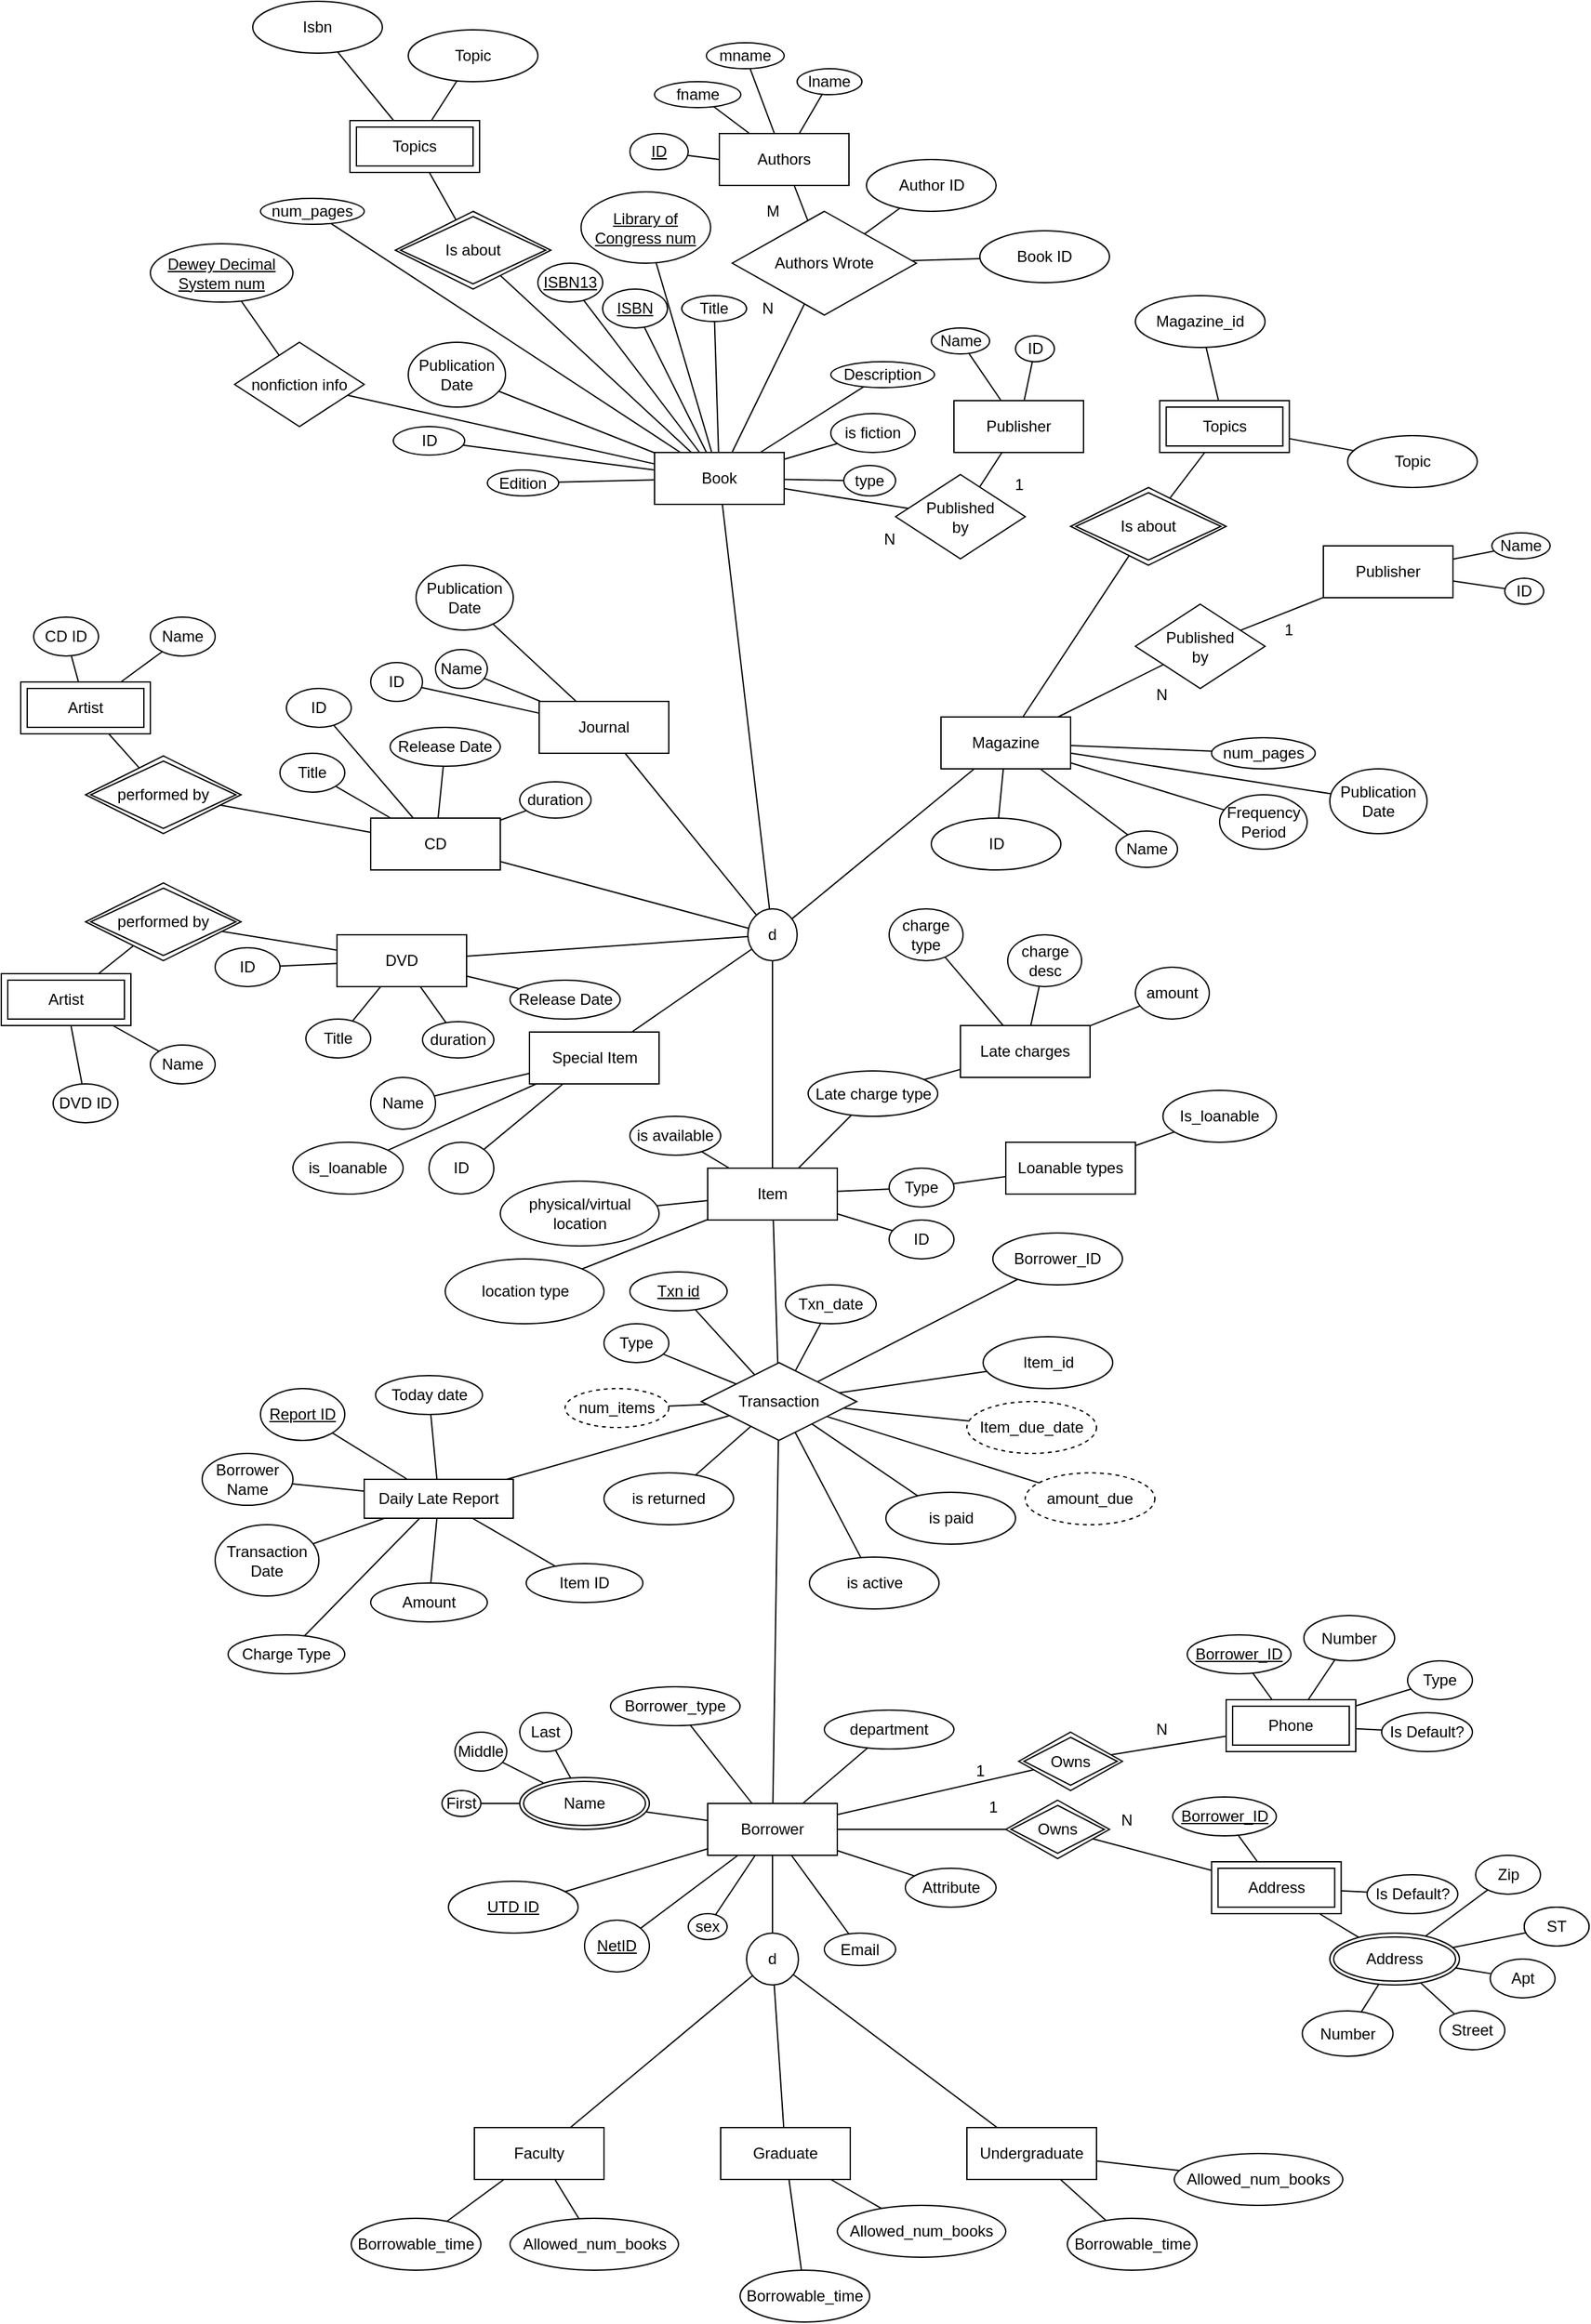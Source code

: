<mxfile version="23.1.6" type="github">
  <diagram name="Page-1" id="L0BWc8CoZ34lj-WAFYki">
    <mxGraphModel dx="2962" dy="2466" grid="1" gridSize="10" guides="1" tooltips="1" connect="1" arrows="1" fold="1" page="1" pageScale="1" pageWidth="850" pageHeight="1100" math="0" shadow="0">
      <root>
        <mxCell id="0" />
        <mxCell id="1" parent="0" />
        <mxCell id="-GK3qglinALV2Z-mZf2i-30" value="" style="endArrow=none;html=1;rounded=0;" parent="1" source="-GK3qglinALV2Z-mZf2i-29" edge="1">
          <mxGeometry relative="1" as="geometry">
            <mxPoint x="-350" y="660" as="sourcePoint" />
            <mxPoint x="-360" y="580" as="targetPoint" />
          </mxGeometry>
        </mxCell>
        <mxCell id="EVC7sKJ-GNm3kWtDrQPl-5" value="Book" style="whiteSpace=wrap;html=1;align=center;" parent="1" vertex="1">
          <mxGeometry x="-451" y="-582" width="100" height="40" as="geometry" />
        </mxCell>
        <mxCell id="gfQm5-o9v2eGrLxVLYYe-1" value="" style="endArrow=none;html=1;rounded=0;" parent="1" source="EVC7sKJ-GNm3kWtDrQPl-5" target="-GK3qglinALV2Z-mZf2i-377" edge="1">
          <mxGeometry width="50" height="50" relative="1" as="geometry">
            <mxPoint x="-475" y="-430" as="sourcePoint" />
            <mxPoint x="-498.039" y="-698.273" as="targetPoint" />
          </mxGeometry>
        </mxCell>
        <mxCell id="gfQm5-o9v2eGrLxVLYYe-2" value="num_pages" style="ellipse;whiteSpace=wrap;html=1;align=center;" parent="1" vertex="1">
          <mxGeometry x="-755" y="-778" width="80" height="20" as="geometry" />
        </mxCell>
        <mxCell id="gfQm5-o9v2eGrLxVLYYe-5" value="lname" style="ellipse;whiteSpace=wrap;html=1;align=center;" parent="1" vertex="1">
          <mxGeometry x="-341" y="-878" width="50" height="20" as="geometry" />
        </mxCell>
        <mxCell id="gfQm5-o9v2eGrLxVLYYe-6" value="" style="endArrow=none;html=1;rounded=0;" parent="1" source="gfQm5-o9v2eGrLxVLYYe-21" target="gfQm5-o9v2eGrLxVLYYe-5" edge="1">
          <mxGeometry width="50" height="50" relative="1" as="geometry">
            <mxPoint x="52.55" y="-678" as="sourcePoint" />
            <mxPoint x="15.55" y="-708" as="targetPoint" />
          </mxGeometry>
        </mxCell>
        <mxCell id="gfQm5-o9v2eGrLxVLYYe-7" value="mname" style="ellipse;whiteSpace=wrap;html=1;align=center;" parent="1" vertex="1">
          <mxGeometry x="-411" y="-898" width="60" height="20" as="geometry" />
        </mxCell>
        <mxCell id="gfQm5-o9v2eGrLxVLYYe-8" value="" style="endArrow=none;html=1;rounded=0;" parent="1" source="gfQm5-o9v2eGrLxVLYYe-21" target="gfQm5-o9v2eGrLxVLYYe-7" edge="1">
          <mxGeometry width="50" height="50" relative="1" as="geometry">
            <mxPoint x="-27.45" y="-628" as="sourcePoint" />
            <mxPoint x="-64.45" y="-658" as="targetPoint" />
          </mxGeometry>
        </mxCell>
        <mxCell id="gfQm5-o9v2eGrLxVLYYe-9" value="Edition" style="ellipse;whiteSpace=wrap;html=1;align=center;" parent="1" vertex="1">
          <mxGeometry x="-580" y="-568.5" width="55" height="20" as="geometry" />
        </mxCell>
        <mxCell id="gfQm5-o9v2eGrLxVLYYe-10" value="" style="endArrow=none;html=1;rounded=0;" parent="1" source="EVC7sKJ-GNm3kWtDrQPl-5" target="gfQm5-o9v2eGrLxVLYYe-9" edge="1">
          <mxGeometry width="50" height="50" relative="1" as="geometry">
            <mxPoint x="52.0" y="-340" as="sourcePoint" />
            <mxPoint x="15.0" y="-370" as="targetPoint" />
          </mxGeometry>
        </mxCell>
        <mxCell id="gfQm5-o9v2eGrLxVLYYe-11" value="Title" style="ellipse;whiteSpace=wrap;html=1;align=center;" parent="1" vertex="1">
          <mxGeometry x="-430" y="-703" width="50" height="20" as="geometry" />
        </mxCell>
        <mxCell id="gfQm5-o9v2eGrLxVLYYe-13" value="fname" style="ellipse;whiteSpace=wrap;html=1;align=center;" parent="1" vertex="1">
          <mxGeometry x="-451" y="-868" width="66.55" height="20" as="geometry" />
        </mxCell>
        <mxCell id="gfQm5-o9v2eGrLxVLYYe-14" value="" style="endArrow=none;html=1;rounded=0;" parent="1" source="gfQm5-o9v2eGrLxVLYYe-21" target="gfQm5-o9v2eGrLxVLYYe-13" edge="1">
          <mxGeometry width="50" height="50" relative="1" as="geometry">
            <mxPoint x="-137.45" y="-563" as="sourcePoint" />
            <mxPoint x="-459.45" y="-818" as="targetPoint" />
          </mxGeometry>
        </mxCell>
        <mxCell id="gfQm5-o9v2eGrLxVLYYe-16" value="ISBN" style="ellipse;whiteSpace=wrap;html=1;align=center;fontStyle=4;strokeColor=default;verticalAlign=middle;" parent="1" vertex="1">
          <mxGeometry x="-491" y="-708" width="50" height="30" as="geometry" />
        </mxCell>
        <mxCell id="gfQm5-o9v2eGrLxVLYYe-20" value="" style="endArrow=none;html=1;rounded=0;" parent="1" source="EVC7sKJ-GNm3kWtDrQPl-5" target="gfQm5-o9v2eGrLxVLYYe-16" edge="1">
          <mxGeometry width="50" height="50" relative="1" as="geometry">
            <mxPoint x="-565" y="-390" as="sourcePoint" />
            <mxPoint x="-515" y="-440" as="targetPoint" />
          </mxGeometry>
        </mxCell>
        <mxCell id="gfQm5-o9v2eGrLxVLYYe-21" value="Authors" style="whiteSpace=wrap;html=1;align=center;" parent="1" vertex="1">
          <mxGeometry x="-401" y="-828" width="100" height="40" as="geometry" />
        </mxCell>
        <mxCell id="gfQm5-o9v2eGrLxVLYYe-22" value="" style="endArrow=none;html=1;rounded=0;" parent="1" source="gfQm5-o9v2eGrLxVLYYe-26" target="gfQm5-o9v2eGrLxVLYYe-21" edge="1">
          <mxGeometry width="50" height="50" relative="1" as="geometry">
            <mxPoint x="-311" y="-628" as="sourcePoint" />
            <mxPoint x="-261" y="-678" as="targetPoint" />
          </mxGeometry>
        </mxCell>
        <mxCell id="gfQm5-o9v2eGrLxVLYYe-27" value="" style="rounded=0;orthogonalLoop=1;jettySize=auto;html=1;endArrow=none;endFill=0;" parent="1" source="gfQm5-o9v2eGrLxVLYYe-26" target="EVC7sKJ-GNm3kWtDrQPl-5" edge="1">
          <mxGeometry relative="1" as="geometry" />
        </mxCell>
        <mxCell id="gfQm5-o9v2eGrLxVLYYe-26" value="Authors Wrote" style="rhombus;whiteSpace=wrap;html=1;" parent="1" vertex="1">
          <mxGeometry x="-391" y="-768" width="142" height="80" as="geometry" />
        </mxCell>
        <mxCell id="n47HTChoyiDF016y9UjM-1" value="M" style="text;html=1;align=center;verticalAlign=middle;resizable=0;points=[];autosize=1;strokeColor=none;fillColor=none;" parent="1" vertex="1">
          <mxGeometry x="-375" y="-783" width="30" height="30" as="geometry" />
        </mxCell>
        <mxCell id="n47HTChoyiDF016y9UjM-2" value="N" style="text;html=1;align=center;verticalAlign=middle;resizable=0;points=[];autosize=1;strokeColor=none;fillColor=none;" parent="1" vertex="1">
          <mxGeometry x="-379" y="-708" width="30" height="30" as="geometry" />
        </mxCell>
        <mxCell id="-GK3qglinALV2Z-mZf2i-1" value="Publication&lt;br&gt;Date" style="ellipse;whiteSpace=wrap;html=1;align=center;" parent="1" vertex="1">
          <mxGeometry x="-641" y="-667" width="75" height="50" as="geometry" />
        </mxCell>
        <mxCell id="-GK3qglinALV2Z-mZf2i-2" value="" style="endArrow=none;html=1;rounded=0;" parent="1" source="EVC7sKJ-GNm3kWtDrQPl-5" target="-GK3qglinALV2Z-mZf2i-1" edge="1">
          <mxGeometry width="50" height="50" relative="1" as="geometry">
            <mxPoint x="-205.0" y="-400" as="sourcePoint" />
            <mxPoint x="135.0" y="-340" as="targetPoint" />
          </mxGeometry>
        </mxCell>
        <mxCell id="-GK3qglinALV2Z-mZf2i-5" value="" style="endArrow=none;html=1;rounded=0;" parent="1" source="EVC7sKJ-GNm3kWtDrQPl-5" target="-GK3qglinALV2Z-mZf2i-197" edge="1">
          <mxGeometry width="50" height="50" relative="1" as="geometry">
            <mxPoint x="-375" y="-360" as="sourcePoint" />
            <mxPoint x="-502.105" y="-550.258" as="targetPoint" />
          </mxGeometry>
        </mxCell>
        <mxCell id="-GK3qglinALV2Z-mZf2i-10" value="" style="endArrow=none;html=1;rounded=0;exitX=0;exitY=0.5;exitDx=0;exitDy=0;" parent="1" source="gfQm5-o9v2eGrLxVLYYe-21" target="-GK3qglinALV2Z-mZf2i-390" edge="1">
          <mxGeometry width="50" height="50" relative="1" as="geometry">
            <mxPoint x="-384.45" y="-798" as="sourcePoint" />
            <mxPoint x="-436.153" y="-820.386" as="targetPoint" />
          </mxGeometry>
        </mxCell>
        <mxCell id="-GK3qglinALV2Z-mZf2i-13" value="Borrower" style="whiteSpace=wrap;html=1;align=center;" parent="1" vertex="1">
          <mxGeometry x="-410" y="460" width="100" height="40" as="geometry" />
        </mxCell>
        <mxCell id="-GK3qglinALV2Z-mZf2i-14" value="Attribute" style="ellipse;whiteSpace=wrap;html=1;align=center;" parent="1" vertex="1">
          <mxGeometry x="-257.5" y="510" width="70" height="30" as="geometry" />
        </mxCell>
        <mxCell id="-GK3qglinALV2Z-mZf2i-15" value="" style="endArrow=none;html=1;rounded=0;" parent="1" source="-GK3qglinALV2Z-mZf2i-14" target="-GK3qglinALV2Z-mZf2i-13" edge="1">
          <mxGeometry relative="1" as="geometry">
            <mxPoint x="-310" y="410" as="sourcePoint" />
            <mxPoint x="-150" y="410" as="targetPoint" />
          </mxGeometry>
        </mxCell>
        <mxCell id="-GK3qglinALV2Z-mZf2i-16" value="NetID" style="ellipse;whiteSpace=wrap;html=1;align=center;fontStyle=4;" parent="1" vertex="1">
          <mxGeometry x="-505" y="550" width="50" height="40" as="geometry" />
        </mxCell>
        <mxCell id="-GK3qglinALV2Z-mZf2i-17" value="" style="endArrow=none;html=1;rounded=0;" parent="1" source="-GK3qglinALV2Z-mZf2i-16" target="-GK3qglinALV2Z-mZf2i-13" edge="1">
          <mxGeometry relative="1" as="geometry">
            <mxPoint x="-393.279" y="319.999" as="sourcePoint" />
            <mxPoint x="-425" y="440.1" as="targetPoint" />
          </mxGeometry>
        </mxCell>
        <mxCell id="-GK3qglinALV2Z-mZf2i-27" value="" style="edgeStyle=orthogonalEdgeStyle;rounded=0;orthogonalLoop=1;jettySize=auto;html=1;endArrow=none;endFill=0;" parent="1" source="-GK3qglinALV2Z-mZf2i-26" target="-GK3qglinALV2Z-mZf2i-13" edge="1">
          <mxGeometry relative="1" as="geometry">
            <Array as="points">
              <mxPoint x="-360" y="520" />
              <mxPoint x="-360" y="520" />
            </Array>
          </mxGeometry>
        </mxCell>
        <mxCell id="-GK3qglinALV2Z-mZf2i-26" value="d" style="ellipse;whiteSpace=wrap;html=1;align=center;" parent="1" vertex="1">
          <mxGeometry x="-380" y="560" width="40" height="40" as="geometry" />
        </mxCell>
        <mxCell id="-GK3qglinALV2Z-mZf2i-29" value="Faculty" style="whiteSpace=wrap;html=1;align=center;" parent="1" vertex="1">
          <mxGeometry x="-590" y="710" width="100" height="40" as="geometry" />
        </mxCell>
        <mxCell id="-GK3qglinALV2Z-mZf2i-31" value="Undergraduate" style="whiteSpace=wrap;html=1;align=center;" parent="1" vertex="1">
          <mxGeometry x="-210" y="710" width="100" height="40" as="geometry" />
        </mxCell>
        <mxCell id="-GK3qglinALV2Z-mZf2i-32" value="" style="endArrow=none;html=1;rounded=0;" parent="1" source="-GK3qglinALV2Z-mZf2i-31" target="-GK3qglinALV2Z-mZf2i-26" edge="1">
          <mxGeometry relative="1" as="geometry">
            <mxPoint x="-380" y="700" as="sourcePoint" />
            <mxPoint x="-254.497" y="529.998" as="targetPoint" />
          </mxGeometry>
        </mxCell>
        <mxCell id="-GK3qglinALV2Z-mZf2i-33" value="Graduate" style="whiteSpace=wrap;html=1;align=center;" parent="1" vertex="1">
          <mxGeometry x="-400" y="710" width="100" height="40" as="geometry" />
        </mxCell>
        <mxCell id="-GK3qglinALV2Z-mZf2i-35" value="" style="endArrow=none;html=1;rounded=0;" parent="1" source="-GK3qglinALV2Z-mZf2i-33" target="-GK3qglinALV2Z-mZf2i-26" edge="1">
          <mxGeometry relative="1" as="geometry">
            <mxPoint x="-160" y="420" as="sourcePoint" />
            <mxPoint y="420" as="targetPoint" />
          </mxGeometry>
        </mxCell>
        <mxCell id="-GK3qglinALV2Z-mZf2i-36" value="UTD ID" style="ellipse;whiteSpace=wrap;html=1;align=center;fontStyle=4;" parent="1" vertex="1">
          <mxGeometry x="-610" y="520" width="100" height="40" as="geometry" />
        </mxCell>
        <mxCell id="-GK3qglinALV2Z-mZf2i-41" value="" style="endArrow=none;html=1;rounded=0;" parent="1" source="-GK3qglinALV2Z-mZf2i-36" target="-GK3qglinALV2Z-mZf2i-13" edge="1">
          <mxGeometry relative="1" as="geometry">
            <mxPoint x="-590" y="530" as="sourcePoint" />
            <mxPoint x="-430" y="530" as="targetPoint" />
          </mxGeometry>
        </mxCell>
        <mxCell id="-GK3qglinALV2Z-mZf2i-42" value="Allowed_num_books" style="ellipse;whiteSpace=wrap;html=1;align=center;" parent="1" vertex="1">
          <mxGeometry x="-50" y="730" width="130" height="40" as="geometry" />
        </mxCell>
        <mxCell id="-GK3qglinALV2Z-mZf2i-47" value="" style="endArrow=none;html=1;rounded=0;" parent="1" source="-GK3qglinALV2Z-mZf2i-42" target="-GK3qglinALV2Z-mZf2i-31" edge="1">
          <mxGeometry relative="1" as="geometry">
            <mxPoint x="-160" y="420" as="sourcePoint" />
            <mxPoint x="-80" y="330" as="targetPoint" />
          </mxGeometry>
        </mxCell>
        <mxCell id="-GK3qglinALV2Z-mZf2i-49" value="Borrowable_time" style="ellipse;whiteSpace=wrap;html=1;align=center;" parent="1" vertex="1">
          <mxGeometry x="-132.5" y="780" width="100" height="40" as="geometry" />
        </mxCell>
        <mxCell id="-GK3qglinALV2Z-mZf2i-53" value="Allowed_num_books" style="ellipse;whiteSpace=wrap;html=1;align=center;" parent="1" vertex="1">
          <mxGeometry x="-562.5" y="780" width="130" height="40" as="geometry" />
        </mxCell>
        <mxCell id="-GK3qglinALV2Z-mZf2i-54" value="Borrowable_time" style="ellipse;whiteSpace=wrap;html=1;align=center;" parent="1" vertex="1">
          <mxGeometry x="-685" y="780" width="100" height="40" as="geometry" />
        </mxCell>
        <mxCell id="-GK3qglinALV2Z-mZf2i-59" value="Transaction" style="shape=rhombus;perimeter=rhombusPerimeter;whiteSpace=wrap;html=1;align=center;" parent="1" vertex="1">
          <mxGeometry x="-415" y="120" width="120" height="60" as="geometry" />
        </mxCell>
        <mxCell id="-GK3qglinALV2Z-mZf2i-63" value="Txn_date" style="ellipse;whiteSpace=wrap;html=1;align=center;" parent="1" vertex="1">
          <mxGeometry x="-350" y="60" width="70" height="30" as="geometry" />
        </mxCell>
        <mxCell id="-GK3qglinALV2Z-mZf2i-64" value="Name" style="ellipse;shape=doubleEllipse;margin=3;whiteSpace=wrap;html=1;align=center;" parent="1" vertex="1">
          <mxGeometry x="-555" y="440" width="100" height="40" as="geometry" />
        </mxCell>
        <mxCell id="-GK3qglinALV2Z-mZf2i-66" value="" style="endArrow=none;html=1;rounded=0;" parent="1" source="-GK3qglinALV2Z-mZf2i-13" target="-GK3qglinALV2Z-mZf2i-64" edge="1">
          <mxGeometry width="50" height="50" relative="1" as="geometry">
            <mxPoint x="-460" y="420" as="sourcePoint" />
            <mxPoint x="-410" y="370" as="targetPoint" />
          </mxGeometry>
        </mxCell>
        <mxCell id="-GK3qglinALV2Z-mZf2i-67" value="First" style="ellipse;whiteSpace=wrap;html=1;align=center;" parent="1" vertex="1">
          <mxGeometry x="-615" y="450" width="30" height="20" as="geometry" />
        </mxCell>
        <mxCell id="-GK3qglinALV2Z-mZf2i-68" value="Middle" style="ellipse;whiteSpace=wrap;html=1;align=center;" parent="1" vertex="1">
          <mxGeometry x="-605" y="405" width="40" height="30" as="geometry" />
        </mxCell>
        <mxCell id="-GK3qglinALV2Z-mZf2i-69" value="Last" style="ellipse;whiteSpace=wrap;html=1;align=center;" parent="1" vertex="1">
          <mxGeometry x="-555" y="390" width="40" height="30" as="geometry" />
        </mxCell>
        <mxCell id="-GK3qglinALV2Z-mZf2i-70" value="" style="endArrow=none;html=1;rounded=0;" parent="1" source="-GK3qglinALV2Z-mZf2i-69" target="-GK3qglinALV2Z-mZf2i-64" edge="1">
          <mxGeometry relative="1" as="geometry">
            <mxPoint x="-580" y="260" as="sourcePoint" />
            <mxPoint x="-420" y="260" as="targetPoint" />
          </mxGeometry>
        </mxCell>
        <mxCell id="-GK3qglinALV2Z-mZf2i-71" value="" style="endArrow=none;html=1;rounded=0;" parent="1" source="-GK3qglinALV2Z-mZf2i-68" target="-GK3qglinALV2Z-mZf2i-64" edge="1">
          <mxGeometry relative="1" as="geometry">
            <mxPoint x="-526" y="330" as="sourcePoint" />
            <mxPoint x="-516" y="360" as="targetPoint" />
          </mxGeometry>
        </mxCell>
        <mxCell id="-GK3qglinALV2Z-mZf2i-72" value="" style="endArrow=none;html=1;rounded=0;" parent="1" source="-GK3qglinALV2Z-mZf2i-67" target="-GK3qglinALV2Z-mZf2i-64" edge="1">
          <mxGeometry relative="1" as="geometry">
            <mxPoint x="-516" y="340" as="sourcePoint" />
            <mxPoint x="-530" y="370" as="targetPoint" />
          </mxGeometry>
        </mxCell>
        <mxCell id="-GK3qglinALV2Z-mZf2i-73" value="Email" style="ellipse;whiteSpace=wrap;html=1;align=center;" parent="1" vertex="1">
          <mxGeometry x="-320" y="560" width="55" height="25" as="geometry" />
        </mxCell>
        <mxCell id="-GK3qglinALV2Z-mZf2i-74" value="" style="endArrow=none;html=1;rounded=0;" parent="1" source="-GK3qglinALV2Z-mZf2i-73" target="-GK3qglinALV2Z-mZf2i-13" edge="1">
          <mxGeometry relative="1" as="geometry">
            <mxPoint x="-300" y="420" as="sourcePoint" />
            <mxPoint x="-330" y="470" as="targetPoint" />
          </mxGeometry>
        </mxCell>
        <mxCell id="-GK3qglinALV2Z-mZf2i-77" value="Name" style="ellipse;whiteSpace=wrap;html=1;align=center;" parent="1" vertex="1">
          <mxGeometry x="-620" y="-430" width="40" height="30" as="geometry" />
        </mxCell>
        <mxCell id="-GK3qglinALV2Z-mZf2i-84" value="Type" style="ellipse;whiteSpace=wrap;html=1;align=center;" parent="1" vertex="1">
          <mxGeometry x="130" y="350" width="50" height="30" as="geometry" />
        </mxCell>
        <mxCell id="-GK3qglinALV2Z-mZf2i-85" value="Is Default?" style="ellipse;whiteSpace=wrap;html=1;align=center;" parent="1" vertex="1">
          <mxGeometry x="110" y="390" width="70" height="30" as="geometry" />
        </mxCell>
        <mxCell id="-GK3qglinALV2Z-mZf2i-86" value="" style="endArrow=none;html=1;rounded=0;" parent="1" source="-GK3qglinALV2Z-mZf2i-92" target="-GK3qglinALV2Z-mZf2i-94" edge="1">
          <mxGeometry width="50" height="50" relative="1" as="geometry">
            <mxPoint x="-5" y="400" as="sourcePoint" />
            <mxPoint x="-12.041" y="369.968" as="targetPoint" />
          </mxGeometry>
        </mxCell>
        <mxCell id="-GK3qglinALV2Z-mZf2i-87" value="" style="endArrow=none;html=1;rounded=0;" parent="1" source="-GK3qglinALV2Z-mZf2i-92" target="-GK3qglinALV2Z-mZf2i-84" edge="1">
          <mxGeometry width="50" height="50" relative="1" as="geometry">
            <mxPoint x="11.664" y="408.332" as="sourcePoint" />
            <mxPoint x="237" y="199" as="targetPoint" />
          </mxGeometry>
        </mxCell>
        <mxCell id="-GK3qglinALV2Z-mZf2i-88" value="" style="endArrow=none;html=1;rounded=0;" parent="1" source="-GK3qglinALV2Z-mZf2i-92" target="-GK3qglinALV2Z-mZf2i-85" edge="1">
          <mxGeometry width="50" height="50" relative="1" as="geometry">
            <mxPoint x="196.767" y="490" as="sourcePoint" />
            <mxPoint x="247" y="209" as="targetPoint" />
          </mxGeometry>
        </mxCell>
        <mxCell id="-GK3qglinALV2Z-mZf2i-92" value="Phone" style="shape=ext;margin=3;double=1;whiteSpace=wrap;html=1;align=center;" parent="1" vertex="1">
          <mxGeometry x="-10" y="380" width="100" height="40" as="geometry" />
        </mxCell>
        <mxCell id="-GK3qglinALV2Z-mZf2i-94" value="Borrower_ID" style="ellipse;whiteSpace=wrap;html=1;align=center;fontStyle=4;" parent="1" vertex="1">
          <mxGeometry x="-40" y="330" width="80" height="30" as="geometry" />
        </mxCell>
        <mxCell id="-GK3qglinALV2Z-mZf2i-96" value="" style="endArrow=none;html=1;rounded=0;" parent="1" source="-GK3qglinALV2Z-mZf2i-63" target="-GK3qglinALV2Z-mZf2i-59" edge="1">
          <mxGeometry width="50" height="50" relative="1" as="geometry">
            <mxPoint x="-500" y="140" as="sourcePoint" />
            <mxPoint x="-450" y="90" as="targetPoint" />
          </mxGeometry>
        </mxCell>
        <mxCell id="-GK3qglinALV2Z-mZf2i-97" value="" style="endArrow=none;html=1;rounded=0;" parent="1" target="gfQm5-o9v2eGrLxVLYYe-2" edge="1">
          <mxGeometry width="50" height="50" relative="1" as="geometry">
            <mxPoint x="-431" y="-582" as="sourcePoint" />
            <mxPoint x="-310" y="-490" as="targetPoint" />
          </mxGeometry>
        </mxCell>
        <mxCell id="-GK3qglinALV2Z-mZf2i-98" value="" style="endArrow=none;html=1;rounded=0;" parent="1" source="EVC7sKJ-GNm3kWtDrQPl-5" target="gfQm5-o9v2eGrLxVLYYe-11" edge="1">
          <mxGeometry width="50" height="50" relative="1" as="geometry">
            <mxPoint x="-360" y="-430" as="sourcePoint" />
            <mxPoint x="-310" y="-480" as="targetPoint" />
          </mxGeometry>
        </mxCell>
        <mxCell id="-GK3qglinALV2Z-mZf2i-99" value="Item" style="whiteSpace=wrap;html=1;align=center;" parent="1" vertex="1">
          <mxGeometry x="-410" y="-30" width="100" height="40" as="geometry" />
        </mxCell>
        <mxCell id="-GK3qglinALV2Z-mZf2i-100" value="" style="endArrow=none;html=1;rounded=0;" parent="1" source="-GK3qglinALV2Z-mZf2i-101" target="EVC7sKJ-GNm3kWtDrQPl-5" edge="1">
          <mxGeometry width="50" height="50" relative="1" as="geometry">
            <mxPoint x="-360" y="-290" as="sourcePoint" />
            <mxPoint x="-410" y="-150" as="targetPoint" />
          </mxGeometry>
        </mxCell>
        <mxCell id="-GK3qglinALV2Z-mZf2i-101" value="d" style="ellipse;whiteSpace=wrap;html=1;align=center;" parent="1" vertex="1">
          <mxGeometry x="-379" y="-230" width="38" height="40" as="geometry" />
        </mxCell>
        <mxCell id="-GK3qglinALV2Z-mZf2i-102" value="" style="endArrow=none;html=1;rounded=0;" parent="1" source="-GK3qglinALV2Z-mZf2i-99" target="-GK3qglinALV2Z-mZf2i-101" edge="1">
          <mxGeometry width="50" height="50" relative="1" as="geometry">
            <mxPoint x="-430" y="-130" as="sourcePoint" />
            <mxPoint x="-380" y="-180" as="targetPoint" />
          </mxGeometry>
        </mxCell>
        <mxCell id="-GK3qglinALV2Z-mZf2i-103" value="Journal" style="whiteSpace=wrap;html=1;align=center;" parent="1" vertex="1">
          <mxGeometry x="-540" y="-390" width="100" height="40" as="geometry" />
        </mxCell>
        <mxCell id="-GK3qglinALV2Z-mZf2i-104" value="CD" style="whiteSpace=wrap;html=1;align=center;" parent="1" vertex="1">
          <mxGeometry x="-670" y="-300" width="100" height="40" as="geometry" />
        </mxCell>
        <mxCell id="-GK3qglinALV2Z-mZf2i-105" value="" style="endArrow=none;html=1;rounded=0;" parent="1" source="-GK3qglinALV2Z-mZf2i-77" target="-GK3qglinALV2Z-mZf2i-103" edge="1">
          <mxGeometry width="50" height="50" relative="1" as="geometry">
            <mxPoint x="-460" y="-170" as="sourcePoint" />
            <mxPoint x="-410" y="-220" as="targetPoint" />
          </mxGeometry>
        </mxCell>
        <mxCell id="-GK3qglinALV2Z-mZf2i-106" value="" style="endArrow=none;html=1;rounded=0;" parent="1" source="-GK3qglinALV2Z-mZf2i-101" target="-GK3qglinALV2Z-mZf2i-103" edge="1">
          <mxGeometry width="50" height="50" relative="1" as="geometry">
            <mxPoint x="-460" y="-170" as="sourcePoint" />
            <mxPoint x="-410" y="-220" as="targetPoint" />
          </mxGeometry>
        </mxCell>
        <mxCell id="-GK3qglinALV2Z-mZf2i-108" value="Title" style="ellipse;whiteSpace=wrap;html=1;align=center;" parent="1" vertex="1">
          <mxGeometry x="-740" y="-350" width="50" height="30" as="geometry" />
        </mxCell>
        <mxCell id="-GK3qglinALV2Z-mZf2i-110" value="Borrower_ID" style="ellipse;whiteSpace=wrap;html=1;align=center;" parent="1" vertex="1">
          <mxGeometry x="-190" y="20" width="100" height="40" as="geometry" />
        </mxCell>
        <mxCell id="-GK3qglinALV2Z-mZf2i-111" value="" style="endArrow=none;html=1;rounded=0;" parent="1" source="-GK3qglinALV2Z-mZf2i-110" target="-GK3qglinALV2Z-mZf2i-59" edge="1">
          <mxGeometry width="50" height="50" relative="1" as="geometry">
            <mxPoint x="-490" y="150" as="sourcePoint" />
            <mxPoint x="-334" y="88" as="targetPoint" />
          </mxGeometry>
        </mxCell>
        <mxCell id="-GK3qglinALV2Z-mZf2i-112" value="Item_id" style="ellipse;whiteSpace=wrap;html=1;align=center;" parent="1" vertex="1">
          <mxGeometry x="-197.5" y="100" width="100" height="40" as="geometry" />
        </mxCell>
        <mxCell id="-GK3qglinALV2Z-mZf2i-113" value="" style="endArrow=none;html=1;rounded=0;" parent="1" source="-GK3qglinALV2Z-mZf2i-112" target="-GK3qglinALV2Z-mZf2i-59" edge="1">
          <mxGeometry width="50" height="50" relative="1" as="geometry">
            <mxPoint x="-105" y="100" as="sourcePoint" />
            <mxPoint x="51" y="38" as="targetPoint" />
          </mxGeometry>
        </mxCell>
        <mxCell id="-GK3qglinALV2Z-mZf2i-115" value="ID" style="ellipse;whiteSpace=wrap;html=1;align=center;" parent="1" vertex="1">
          <mxGeometry x="-670" y="-420" width="40" height="30" as="geometry" />
        </mxCell>
        <mxCell id="-GK3qglinALV2Z-mZf2i-116" value="ID" style="ellipse;whiteSpace=wrap;html=1;align=center;" parent="1" vertex="1">
          <mxGeometry x="-735" y="-400" width="50" height="30" as="geometry" />
        </mxCell>
        <mxCell id="-GK3qglinALV2Z-mZf2i-119" value="" style="endArrow=none;html=1;rounded=0;" parent="1" source="-GK3qglinALV2Z-mZf2i-101" target="-GK3qglinALV2Z-mZf2i-104" edge="1">
          <mxGeometry width="50" height="50" relative="1" as="geometry">
            <mxPoint x="-510" y="-190" as="sourcePoint" />
            <mxPoint x="-460" y="-240" as="targetPoint" />
          </mxGeometry>
        </mxCell>
        <mxCell id="-GK3qglinALV2Z-mZf2i-120" value="DVD" style="whiteSpace=wrap;html=1;align=center;" parent="1" vertex="1">
          <mxGeometry x="-696" y="-210" width="100" height="40" as="geometry" />
        </mxCell>
        <mxCell id="-GK3qglinALV2Z-mZf2i-121" value="" style="endArrow=none;html=1;rounded=0;" parent="1" source="-GK3qglinALV2Z-mZf2i-101" target="-GK3qglinALV2Z-mZf2i-120" edge="1">
          <mxGeometry width="50" height="50" relative="1" as="geometry">
            <mxPoint x="-385" y="-143" as="sourcePoint" />
            <mxPoint x="-466" y="-170" as="targetPoint" />
          </mxGeometry>
        </mxCell>
        <mxCell id="-GK3qglinALV2Z-mZf2i-122" value="Title" style="ellipse;whiteSpace=wrap;html=1;align=center;" parent="1" vertex="1">
          <mxGeometry x="-720" y="-145" width="50" height="30" as="geometry" />
        </mxCell>
        <mxCell id="-GK3qglinALV2Z-mZf2i-123" value="ID" style="ellipse;whiteSpace=wrap;html=1;align=center;" parent="1" vertex="1">
          <mxGeometry x="-790" y="-200" width="50" height="30" as="geometry" />
        </mxCell>
        <mxCell id="-GK3qglinALV2Z-mZf2i-124" value="" style="endArrow=none;html=1;rounded=0;" parent="1" source="-GK3qglinALV2Z-mZf2i-59" target="-GK3qglinALV2Z-mZf2i-99" edge="1">
          <mxGeometry width="50" height="50" relative="1" as="geometry">
            <mxPoint x="-510" y="-190" as="sourcePoint" />
            <mxPoint x="-460" y="-240" as="targetPoint" />
          </mxGeometry>
        </mxCell>
        <mxCell id="-GK3qglinALV2Z-mZf2i-125" value="ID" style="ellipse;whiteSpace=wrap;html=1;align=center;" parent="1" vertex="1">
          <mxGeometry x="-270" y="10" width="50" height="30" as="geometry" />
        </mxCell>
        <mxCell id="-GK3qglinALV2Z-mZf2i-126" value="Type" style="ellipse;whiteSpace=wrap;html=1;align=center;" parent="1" vertex="1">
          <mxGeometry x="-270" y="-30" width="50" height="30" as="geometry" />
        </mxCell>
        <mxCell id="-GK3qglinALV2Z-mZf2i-127" value="" style="endArrow=none;html=1;rounded=0;" parent="1" source="-GK3qglinALV2Z-mZf2i-13" target="-GK3qglinALV2Z-mZf2i-59" edge="1">
          <mxGeometry width="50" height="50" relative="1" as="geometry">
            <mxPoint x="-400" y="300" as="sourcePoint" />
            <mxPoint x="-350" y="250" as="targetPoint" />
          </mxGeometry>
        </mxCell>
        <mxCell id="-GK3qglinALV2Z-mZf2i-128" value="Owns" style="shape=rhombus;double=1;perimeter=rhombusPerimeter;whiteSpace=wrap;html=1;align=center;" parent="1" vertex="1">
          <mxGeometry x="-170" y="405" width="80" height="45" as="geometry" />
        </mxCell>
        <mxCell id="-GK3qglinALV2Z-mZf2i-129" value="Number" style="ellipse;whiteSpace=wrap;html=1;align=center;" parent="1" vertex="1">
          <mxGeometry x="50" y="315" width="70" height="35" as="geometry" />
        </mxCell>
        <mxCell id="-GK3qglinALV2Z-mZf2i-130" value="" style="endArrow=none;html=1;rounded=0;" parent="1" source="-GK3qglinALV2Z-mZf2i-129" target="-GK3qglinALV2Z-mZf2i-92" edge="1">
          <mxGeometry width="50" height="50" relative="1" as="geometry">
            <mxPoint x="-110" y="430" as="sourcePoint" />
            <mxPoint x="-60" y="380" as="targetPoint" />
          </mxGeometry>
        </mxCell>
        <mxCell id="-GK3qglinALV2Z-mZf2i-131" value="" style="endArrow=none;html=1;rounded=0;" parent="1" source="-GK3qglinALV2Z-mZf2i-128" target="-GK3qglinALV2Z-mZf2i-92" edge="1">
          <mxGeometry width="50" height="50" relative="1" as="geometry">
            <mxPoint x="-110" y="430" as="sourcePoint" />
            <mxPoint x="-60" y="380" as="targetPoint" />
          </mxGeometry>
        </mxCell>
        <mxCell id="-GK3qglinALV2Z-mZf2i-132" value="" style="endArrow=none;html=1;rounded=0;" parent="1" source="-GK3qglinALV2Z-mZf2i-128" target="-GK3qglinALV2Z-mZf2i-13" edge="1">
          <mxGeometry width="50" height="50" relative="1" as="geometry">
            <mxPoint x="-110" y="430" as="sourcePoint" />
            <mxPoint x="-60" y="380" as="targetPoint" />
          </mxGeometry>
        </mxCell>
        <mxCell id="-GK3qglinALV2Z-mZf2i-133" value="1" style="text;html=1;align=center;verticalAlign=middle;resizable=0;points=[];autosize=1;strokeColor=none;fillColor=none;" parent="1" vertex="1">
          <mxGeometry x="-215" y="420" width="30" height="30" as="geometry" />
        </mxCell>
        <mxCell id="-GK3qglinALV2Z-mZf2i-134" value="N" style="text;html=1;align=center;verticalAlign=middle;resizable=0;points=[];autosize=1;strokeColor=none;fillColor=none;" parent="1" vertex="1">
          <mxGeometry x="-75" y="388" width="30" height="30" as="geometry" />
        </mxCell>
        <mxCell id="-GK3qglinALV2Z-mZf2i-135" value="Is_loanable" style="ellipse;whiteSpace=wrap;html=1;align=center;" parent="1" vertex="1">
          <mxGeometry x="-58.75" y="-90" width="87.5" height="40" as="geometry" />
        </mxCell>
        <mxCell id="-GK3qglinALV2Z-mZf2i-136" value="Loanable types" style="whiteSpace=wrap;html=1;align=center;" parent="1" vertex="1">
          <mxGeometry x="-180" y="-50" width="100" height="40" as="geometry" />
        </mxCell>
        <mxCell id="-GK3qglinALV2Z-mZf2i-141" value="Magazine" style="whiteSpace=wrap;html=1;align=center;" parent="1" vertex="1">
          <mxGeometry x="-230" y="-378" width="100" height="40" as="geometry" />
        </mxCell>
        <mxCell id="-GK3qglinALV2Z-mZf2i-144" value="num_pages" style="ellipse;whiteSpace=wrap;html=1;align=center;" parent="1" vertex="1">
          <mxGeometry x="-21.25" y="-362" width="80" height="24" as="geometry" />
        </mxCell>
        <mxCell id="-GK3qglinALV2Z-mZf2i-145" value="Frequency&lt;br&gt;Period" style="ellipse;whiteSpace=wrap;html=1;align=center;" parent="1" vertex="1">
          <mxGeometry x="-15" y="-318" width="67.5" height="42" as="geometry" />
        </mxCell>
        <mxCell id="-GK3qglinALV2Z-mZf2i-146" value="" style="endArrow=none;html=1;rounded=0;" parent="1" source="-GK3qglinALV2Z-mZf2i-141" target="-GK3qglinALV2Z-mZf2i-145" edge="1">
          <mxGeometry width="50" height="50" relative="1" as="geometry">
            <mxPoint x="209.5" y="-502" as="sourcePoint" />
            <mxPoint x="172.5" y="-532" as="targetPoint" />
          </mxGeometry>
        </mxCell>
        <mxCell id="-GK3qglinALV2Z-mZf2i-147" value="Name" style="ellipse;whiteSpace=wrap;html=1;align=center;" parent="1" vertex="1">
          <mxGeometry x="-95" y="-290" width="47.5" height="28" as="geometry" />
        </mxCell>
        <mxCell id="-GK3qglinALV2Z-mZf2i-149" value="Publication&lt;br&gt;Date" style="ellipse;whiteSpace=wrap;html=1;align=center;" parent="1" vertex="1">
          <mxGeometry x="70" y="-338" width="75" height="50" as="geometry" />
        </mxCell>
        <mxCell id="-GK3qglinALV2Z-mZf2i-150" value="" style="endArrow=none;html=1;rounded=0;" parent="1" source="-GK3qglinALV2Z-mZf2i-141" target="-GK3qglinALV2Z-mZf2i-149" edge="1">
          <mxGeometry width="50" height="50" relative="1" as="geometry">
            <mxPoint x="-47.5" y="-562" as="sourcePoint" />
            <mxPoint x="292.5" y="-502" as="targetPoint" />
          </mxGeometry>
        </mxCell>
        <mxCell id="-GK3qglinALV2Z-mZf2i-151" value="ID" style="ellipse;whiteSpace=wrap;html=1;align=center;" parent="1" vertex="1">
          <mxGeometry x="-172.5" y="-672" width="30" height="20" as="geometry" />
        </mxCell>
        <mxCell id="-GK3qglinALV2Z-mZf2i-152" value="" style="endArrow=none;html=1;rounded=0;" parent="1" source="-GK3qglinALV2Z-mZf2i-141" target="-GK3qglinALV2Z-mZf2i-147" edge="1">
          <mxGeometry width="50" height="50" relative="1" as="geometry">
            <mxPoint x="-202.5" y="-592" as="sourcePoint" />
            <mxPoint x="-152.5" y="-642" as="targetPoint" />
          </mxGeometry>
        </mxCell>
        <mxCell id="-GK3qglinALV2Z-mZf2i-153" value="" style="endArrow=none;html=1;rounded=0;" parent="1" source="-GK3qglinALV2Z-mZf2i-141" target="-GK3qglinALV2Z-mZf2i-144" edge="1">
          <mxGeometry width="50" height="50" relative="1" as="geometry">
            <mxPoint x="-544" y="-480" as="sourcePoint" />
            <mxPoint x="-568" y="-602" as="targetPoint" />
          </mxGeometry>
        </mxCell>
        <mxCell id="-GK3qglinALV2Z-mZf2i-154" value="" style="endArrow=none;html=1;rounded=0;" parent="1" source="-GK3qglinALV2Z-mZf2i-141" target="-GK3qglinALV2Z-mZf2i-101" edge="1">
          <mxGeometry width="50" height="50" relative="1" as="geometry">
            <mxPoint x="-10" y="-450" as="sourcePoint" />
            <mxPoint x="40" y="-500" as="targetPoint" />
          </mxGeometry>
        </mxCell>
        <mxCell id="-GK3qglinALV2Z-mZf2i-157" value="Published&lt;br&gt;by" style="rhombus;whiteSpace=wrap;html=1;" parent="1" vertex="1">
          <mxGeometry x="-265" y="-565" width="100" height="65" as="geometry" />
        </mxCell>
        <mxCell id="-GK3qglinALV2Z-mZf2i-160" value="" style="endArrow=none;html=1;rounded=0;" parent="1" source="-GK3qglinALV2Z-mZf2i-135" target="-GK3qglinALV2Z-mZf2i-136" edge="1">
          <mxGeometry width="50" height="50" relative="1" as="geometry">
            <mxPoint x="-150" y="-260" as="sourcePoint" />
            <mxPoint x="-100" y="-310" as="targetPoint" />
          </mxGeometry>
        </mxCell>
        <mxCell id="-GK3qglinALV2Z-mZf2i-162" value="Published&lt;br&gt;by" style="rhombus;whiteSpace=wrap;html=1;" parent="1" vertex="1">
          <mxGeometry x="-80" y="-465" width="100" height="65" as="geometry" />
        </mxCell>
        <mxCell id="-GK3qglinALV2Z-mZf2i-163" value="" style="endArrow=none;html=1;rounded=0;" parent="1" source="EVC7sKJ-GNm3kWtDrQPl-5" target="-GK3qglinALV2Z-mZf2i-157" edge="1">
          <mxGeometry width="50" height="50" relative="1" as="geometry">
            <mxPoint x="-150" y="-260" as="sourcePoint" />
            <mxPoint x="-100" y="-310" as="targetPoint" />
          </mxGeometry>
        </mxCell>
        <mxCell id="-GK3qglinALV2Z-mZf2i-164" value="" style="endArrow=none;html=1;rounded=0;" parent="1" source="-GK3qglinALV2Z-mZf2i-141" target="-GK3qglinALV2Z-mZf2i-203" edge="1">
          <mxGeometry width="50" height="50" relative="1" as="geometry">
            <mxPoint x="-335" y="-350" as="sourcePoint" />
            <mxPoint x="-183.501" y="-309.991" as="targetPoint" />
          </mxGeometry>
        </mxCell>
        <mxCell id="-GK3qglinALV2Z-mZf2i-165" value="" style="endArrow=none;html=1;rounded=0;" parent="1" source="-GK3qglinALV2Z-mZf2i-141" target="-GK3qglinALV2Z-mZf2i-200" edge="1">
          <mxGeometry width="50" height="50" relative="1" as="geometry">
            <mxPoint x="-335" y="-350" as="sourcePoint" />
            <mxPoint x="-285" y="-400" as="targetPoint" />
          </mxGeometry>
        </mxCell>
        <mxCell id="-GK3qglinALV2Z-mZf2i-166" value="" style="endArrow=none;html=1;rounded=0;" parent="1" source="-GK3qglinALV2Z-mZf2i-99" target="-GK3qglinALV2Z-mZf2i-125" edge="1">
          <mxGeometry width="50" height="50" relative="1" as="geometry">
            <mxPoint x="-150" y="-260" as="sourcePoint" />
            <mxPoint x="-100" y="-310" as="targetPoint" />
          </mxGeometry>
        </mxCell>
        <mxCell id="-GK3qglinALV2Z-mZf2i-167" value="" style="endArrow=none;html=1;rounded=0;" parent="1" source="-GK3qglinALV2Z-mZf2i-169" target="-GK3qglinALV2Z-mZf2i-157" edge="1">
          <mxGeometry width="50" height="50" relative="1" as="geometry">
            <mxPoint x="-50" y="-400" as="sourcePoint" />
            <mxPoint x="-100" y="-310" as="targetPoint" />
          </mxGeometry>
        </mxCell>
        <mxCell id="-GK3qglinALV2Z-mZf2i-168" value="" style="endArrow=none;html=1;rounded=0;" parent="1" source="-GK3qglinALV2Z-mZf2i-141" target="-GK3qglinALV2Z-mZf2i-162" edge="1">
          <mxGeometry width="50" height="50" relative="1" as="geometry">
            <mxPoint x="-335" y="-350" as="sourcePoint" />
            <mxPoint x="-195" y="-240" as="targetPoint" />
          </mxGeometry>
        </mxCell>
        <mxCell id="-GK3qglinALV2Z-mZf2i-169" value="Publisher" style="whiteSpace=wrap;html=1;align=center;" parent="1" vertex="1">
          <mxGeometry x="-220" y="-622" width="100" height="40" as="geometry" />
        </mxCell>
        <mxCell id="-GK3qglinALV2Z-mZf2i-170" value="" style="endArrow=none;html=1;rounded=0;" parent="1" source="-GK3qglinALV2Z-mZf2i-171" target="-GK3qglinALV2Z-mZf2i-162" edge="1">
          <mxGeometry width="50" height="50" relative="1" as="geometry">
            <mxPoint x="62" y="-492" as="sourcePoint" />
            <mxPoint x="-15" y="-500" as="targetPoint" />
          </mxGeometry>
        </mxCell>
        <mxCell id="-GK3qglinALV2Z-mZf2i-171" value="Publisher" style="whiteSpace=wrap;html=1;align=center;" parent="1" vertex="1">
          <mxGeometry x="65" y="-510" width="100" height="40" as="geometry" />
        </mxCell>
        <mxCell id="-GK3qglinALV2Z-mZf2i-197" value="Is about" style="shape=rhombus;double=1;perimeter=rhombusPerimeter;whiteSpace=wrap;html=1;align=center;" parent="1" vertex="1">
          <mxGeometry x="-651" y="-768" width="120" height="60" as="geometry" />
        </mxCell>
        <mxCell id="-GK3qglinALV2Z-mZf2i-198" value="Topics" style="shape=ext;margin=3;double=1;whiteSpace=wrap;html=1;align=center;" parent="1" vertex="1">
          <mxGeometry x="-686" y="-838" width="100" height="40" as="geometry" />
        </mxCell>
        <mxCell id="-GK3qglinALV2Z-mZf2i-199" value="" style="endArrow=none;html=1;rounded=0;" parent="1" source="-GK3qglinALV2Z-mZf2i-198" target="-GK3qglinALV2Z-mZf2i-197" edge="1">
          <mxGeometry width="50" height="50" relative="1" as="geometry">
            <mxPoint x="-656" y="-588" as="sourcePoint" />
            <mxPoint x="-606" y="-638" as="targetPoint" />
          </mxGeometry>
        </mxCell>
        <mxCell id="-GK3qglinALV2Z-mZf2i-200" value="Is about" style="shape=rhombus;double=1;perimeter=rhombusPerimeter;whiteSpace=wrap;html=1;align=center;" parent="1" vertex="1">
          <mxGeometry x="-130" y="-555" width="120" height="60" as="geometry" />
        </mxCell>
        <mxCell id="-GK3qglinALV2Z-mZf2i-201" value="Topics" style="shape=ext;margin=3;double=1;whiteSpace=wrap;html=1;align=center;" parent="1" vertex="1">
          <mxGeometry x="-61.25" y="-622" width="100" height="40" as="geometry" />
        </mxCell>
        <mxCell id="-GK3qglinALV2Z-mZf2i-202" value="" style="endArrow=none;html=1;rounded=0;" parent="1" source="-GK3qglinALV2Z-mZf2i-201" target="-GK3qglinALV2Z-mZf2i-200" edge="1">
          <mxGeometry width="50" height="50" relative="1" as="geometry">
            <mxPoint x="40" y="-492" as="sourcePoint" />
            <mxPoint x="90" y="-542" as="targetPoint" />
          </mxGeometry>
        </mxCell>
        <mxCell id="-GK3qglinALV2Z-mZf2i-203" value="ID" style="ellipse;whiteSpace=wrap;html=1;align=center;" parent="1" vertex="1">
          <mxGeometry x="-237.5" y="-300.0" width="100" height="40" as="geometry" />
        </mxCell>
        <mxCell id="-GK3qglinALV2Z-mZf2i-204" value="Magazine_id" style="ellipse;whiteSpace=wrap;html=1;align=center;" parent="1" vertex="1">
          <mxGeometry x="-80.0" y="-703.0" width="100" height="40" as="geometry" />
        </mxCell>
        <mxCell id="-GK3qglinALV2Z-mZf2i-205" value="" style="endArrow=none;html=1;rounded=0;" parent="1" source="-GK3qglinALV2Z-mZf2i-201" target="-GK3qglinALV2Z-mZf2i-204" edge="1">
          <mxGeometry width="50" height="50" relative="1" as="geometry">
            <mxPoint x="-75" y="-520" as="sourcePoint" />
            <mxPoint x="-25" y="-570" as="targetPoint" />
          </mxGeometry>
        </mxCell>
        <mxCell id="-GK3qglinALV2Z-mZf2i-206" value="Topic" style="ellipse;whiteSpace=wrap;html=1;align=center;" parent="1" vertex="1">
          <mxGeometry x="83.75" y="-595" width="100" height="40" as="geometry" />
        </mxCell>
        <mxCell id="-GK3qglinALV2Z-mZf2i-207" value="" style="endArrow=none;html=1;rounded=0;" parent="1" source="-GK3qglinALV2Z-mZf2i-201" target="-GK3qglinALV2Z-mZf2i-206" edge="1">
          <mxGeometry width="50" height="50" relative="1" as="geometry">
            <mxPoint x="-115" y="-590" as="sourcePoint" />
            <mxPoint x="-65" y="-640" as="targetPoint" />
          </mxGeometry>
        </mxCell>
        <mxCell id="-GK3qglinALV2Z-mZf2i-208" value="Isbn" style="ellipse;whiteSpace=wrap;html=1;align=center;" parent="1" vertex="1">
          <mxGeometry x="-761.0" y="-930.0" width="100" height="40" as="geometry" />
        </mxCell>
        <mxCell id="-GK3qglinALV2Z-mZf2i-209" value="Topic" style="ellipse;whiteSpace=wrap;html=1;align=center;" parent="1" vertex="1">
          <mxGeometry x="-641" y="-908" width="100" height="40" as="geometry" />
        </mxCell>
        <mxCell id="-GK3qglinALV2Z-mZf2i-210" value="" style="endArrow=none;html=1;rounded=0;" parent="1" source="-GK3qglinALV2Z-mZf2i-198" target="-GK3qglinALV2Z-mZf2i-208" edge="1">
          <mxGeometry width="50" height="50" relative="1" as="geometry">
            <mxPoint x="-526" y="-768" as="sourcePoint" />
            <mxPoint x="-476" y="-818" as="targetPoint" />
          </mxGeometry>
        </mxCell>
        <mxCell id="-GK3qglinALV2Z-mZf2i-211" value="" style="endArrow=none;html=1;rounded=0;" parent="1" source="-GK3qglinALV2Z-mZf2i-198" target="-GK3qglinALV2Z-mZf2i-209" edge="1">
          <mxGeometry width="50" height="50" relative="1" as="geometry">
            <mxPoint x="-526" y="-768" as="sourcePoint" />
            <mxPoint x="-476" y="-818" as="targetPoint" />
          </mxGeometry>
        </mxCell>
        <mxCell id="-GK3qglinALV2Z-mZf2i-212" value="Txn id" style="ellipse;whiteSpace=wrap;html=1;align=center;fontStyle=4;" parent="1" vertex="1">
          <mxGeometry x="-470" y="50" width="75" height="30" as="geometry" />
        </mxCell>
        <mxCell id="-GK3qglinALV2Z-mZf2i-213" value="" style="endArrow=none;html=1;rounded=0;" parent="1" source="-GK3qglinALV2Z-mZf2i-212" target="-GK3qglinALV2Z-mZf2i-59" edge="1">
          <mxGeometry width="50" height="50" relative="1" as="geometry">
            <mxPoint x="-280" y="310" as="sourcePoint" />
            <mxPoint x="-230" y="260" as="targetPoint" />
          </mxGeometry>
        </mxCell>
        <mxCell id="-GK3qglinALV2Z-mZf2i-214" value="" style="endArrow=none;html=1;rounded=0;" parent="1" source="-GK3qglinALV2Z-mZf2i-126" target="-GK3qglinALV2Z-mZf2i-136" edge="1">
          <mxGeometry width="50" height="50" relative="1" as="geometry">
            <mxPoint x="-20" y="50" as="sourcePoint" />
            <mxPoint x="30" as="targetPoint" />
          </mxGeometry>
        </mxCell>
        <mxCell id="-GK3qglinALV2Z-mZf2i-216" value="Special Item" style="whiteSpace=wrap;html=1;align=center;" parent="1" vertex="1">
          <mxGeometry x="-547.5" y="-135" width="100" height="40" as="geometry" />
        </mxCell>
        <mxCell id="-GK3qglinALV2Z-mZf2i-217" value="" style="endArrow=none;html=1;rounded=0;" parent="1" source="-GK3qglinALV2Z-mZf2i-103" target="-GK3qglinALV2Z-mZf2i-115" edge="1">
          <mxGeometry width="50" height="50" relative="1" as="geometry">
            <mxPoint x="-270" y="-90" as="sourcePoint" />
            <mxPoint x="-220" y="-140" as="targetPoint" />
          </mxGeometry>
        </mxCell>
        <mxCell id="-GK3qglinALV2Z-mZf2i-218" value="Publication&lt;br&gt;Date" style="ellipse;whiteSpace=wrap;html=1;align=center;" parent="1" vertex="1">
          <mxGeometry x="-635" y="-495" width="75" height="50" as="geometry" />
        </mxCell>
        <mxCell id="-GK3qglinALV2Z-mZf2i-219" value="" style="endArrow=none;html=1;rounded=0;" parent="1" source="-GK3qglinALV2Z-mZf2i-218" target="-GK3qglinALV2Z-mZf2i-103" edge="1">
          <mxGeometry width="50" height="50" relative="1" as="geometry">
            <mxPoint x="-430" y="-270" as="sourcePoint" />
            <mxPoint x="-380" y="-320" as="targetPoint" />
          </mxGeometry>
        </mxCell>
        <mxCell id="-GK3qglinALV2Z-mZf2i-220" value="" style="endArrow=none;html=1;rounded=0;" parent="1" source="-GK3qglinALV2Z-mZf2i-108" target="-GK3qglinALV2Z-mZf2i-104" edge="1">
          <mxGeometry width="50" height="50" relative="1" as="geometry">
            <mxPoint x="-460" y="-280" as="sourcePoint" />
            <mxPoint x="-410" y="-330" as="targetPoint" />
          </mxGeometry>
        </mxCell>
        <mxCell id="-GK3qglinALV2Z-mZf2i-221" value="" style="endArrow=none;html=1;rounded=0;" parent="1" source="-GK3qglinALV2Z-mZf2i-104" target="-GK3qglinALV2Z-mZf2i-116" edge="1">
          <mxGeometry width="50" height="50" relative="1" as="geometry">
            <mxPoint x="-450" y="-270" as="sourcePoint" />
            <mxPoint x="-400" y="-320" as="targetPoint" />
          </mxGeometry>
        </mxCell>
        <mxCell id="-GK3qglinALV2Z-mZf2i-222" value="" style="endArrow=none;html=1;rounded=0;" parent="1" source="-GK3qglinALV2Z-mZf2i-123" target="-GK3qglinALV2Z-mZf2i-120" edge="1">
          <mxGeometry width="50" height="50" relative="1" as="geometry">
            <mxPoint x="-440" y="-260" as="sourcePoint" />
            <mxPoint x="-390" y="-310" as="targetPoint" />
          </mxGeometry>
        </mxCell>
        <mxCell id="-GK3qglinALV2Z-mZf2i-223" value="" style="endArrow=none;html=1;rounded=0;" parent="1" source="-GK3qglinALV2Z-mZf2i-235" target="-GK3qglinALV2Z-mZf2i-104" edge="1">
          <mxGeometry width="50" height="50" relative="1" as="geometry">
            <mxPoint x="-430" y="-250" as="sourcePoint" />
            <mxPoint x="-380" y="-300" as="targetPoint" />
          </mxGeometry>
        </mxCell>
        <mxCell id="-GK3qglinALV2Z-mZf2i-224" value="" style="endArrow=none;html=1;rounded=0;" parent="1" source="-GK3qglinALV2Z-mZf2i-234" target="-GK3qglinALV2Z-mZf2i-120" edge="1">
          <mxGeometry width="50" height="50" relative="1" as="geometry">
            <mxPoint x="-420" y="-240" as="sourcePoint" />
            <mxPoint x="-370" y="-290" as="targetPoint" />
          </mxGeometry>
        </mxCell>
        <mxCell id="-GK3qglinALV2Z-mZf2i-225" value="" style="endArrow=none;html=1;rounded=0;" parent="1" source="-GK3qglinALV2Z-mZf2i-122" target="-GK3qglinALV2Z-mZf2i-120" edge="1">
          <mxGeometry width="50" height="50" relative="1" as="geometry">
            <mxPoint x="-410" y="-230" as="sourcePoint" />
            <mxPoint x="-360" y="-280" as="targetPoint" />
          </mxGeometry>
        </mxCell>
        <mxCell id="-GK3qglinALV2Z-mZf2i-226" value="" style="endArrow=none;html=1;rounded=0;" parent="1" source="-GK3qglinALV2Z-mZf2i-104" target="-GK3qglinALV2Z-mZf2i-254" edge="1">
          <mxGeometry width="50" height="50" relative="1" as="geometry">
            <mxPoint x="-400" y="-220" as="sourcePoint" />
            <mxPoint x="-490" y="-270" as="targetPoint" />
          </mxGeometry>
        </mxCell>
        <mxCell id="-GK3qglinALV2Z-mZf2i-227" value="" style="endArrow=none;html=1;rounded=0;" parent="1" source="-GK3qglinALV2Z-mZf2i-120" target="-GK3qglinALV2Z-mZf2i-256" edge="1">
          <mxGeometry width="50" height="50" relative="1" as="geometry">
            <mxPoint x="-390" y="-210" as="sourcePoint" />
            <mxPoint x="-340" y="-260" as="targetPoint" />
          </mxGeometry>
        </mxCell>
        <mxCell id="-GK3qglinALV2Z-mZf2i-228" value="" style="endArrow=none;html=1;rounded=0;" parent="1" source="-GK3qglinALV2Z-mZf2i-101" target="-GK3qglinALV2Z-mZf2i-216" edge="1">
          <mxGeometry width="50" height="50" relative="1" as="geometry">
            <mxPoint x="-390" y="-130" as="sourcePoint" />
            <mxPoint x="-330" y="-250" as="targetPoint" />
          </mxGeometry>
        </mxCell>
        <mxCell id="-GK3qglinALV2Z-mZf2i-229" value="" style="endArrow=none;html=1;rounded=0;" parent="1" source="-GK3qglinALV2Z-mZf2i-261" target="-GK3qglinALV2Z-mZf2i-216" edge="1">
          <mxGeometry width="50" height="50" relative="1" as="geometry">
            <mxPoint x="-760" y="70" as="sourcePoint" />
            <mxPoint x="-610" y="10" as="targetPoint" />
          </mxGeometry>
        </mxCell>
        <mxCell id="-GK3qglinALV2Z-mZf2i-231" value="" style="endArrow=none;html=1;rounded=0;" parent="1" source="-GK3qglinALV2Z-mZf2i-262" target="-GK3qglinALV2Z-mZf2i-216" edge="1">
          <mxGeometry width="50" height="50" relative="1" as="geometry">
            <mxPoint x="-350" y="-170" as="sourcePoint" />
            <mxPoint x="-300" y="-220" as="targetPoint" />
          </mxGeometry>
        </mxCell>
        <mxCell id="-GK3qglinALV2Z-mZf2i-232" value="" style="endArrow=none;html=1;rounded=0;" parent="1" source="-GK3qglinALV2Z-mZf2i-263" target="-GK3qglinALV2Z-mZf2i-216" edge="1">
          <mxGeometry width="50" height="50" relative="1" as="geometry">
            <mxPoint x="-340" y="-160" as="sourcePoint" />
            <mxPoint x="-290" y="-210" as="targetPoint" />
          </mxGeometry>
        </mxCell>
        <mxCell id="-GK3qglinALV2Z-mZf2i-233" value="Name" style="ellipse;whiteSpace=wrap;html=1;align=center;" parent="1" vertex="1">
          <mxGeometry x="-840" y="-125" width="50" height="30" as="geometry" />
        </mxCell>
        <mxCell id="-GK3qglinALV2Z-mZf2i-234" value="Release Date" style="ellipse;whiteSpace=wrap;html=1;align=center;" parent="1" vertex="1">
          <mxGeometry x="-562.5" y="-175" width="85" height="30" as="geometry" />
        </mxCell>
        <mxCell id="-GK3qglinALV2Z-mZf2i-235" value="Release Date" style="ellipse;whiteSpace=wrap;html=1;align=center;" parent="1" vertex="1">
          <mxGeometry x="-655" y="-370" width="85" height="30" as="geometry" />
        </mxCell>
        <mxCell id="-GK3qglinALV2Z-mZf2i-236" value="performed by" style="shape=rhombus;double=1;perimeter=rhombusPerimeter;whiteSpace=wrap;html=1;align=center;" parent="1" vertex="1">
          <mxGeometry x="-890" y="-250" width="120" height="60" as="geometry" />
        </mxCell>
        <mxCell id="-GK3qglinALV2Z-mZf2i-237" value="Artist" style="shape=ext;margin=3;double=1;whiteSpace=wrap;html=1;align=center;" parent="1" vertex="1">
          <mxGeometry x="-955" y="-180" width="100" height="40" as="geometry" />
        </mxCell>
        <mxCell id="-GK3qglinALV2Z-mZf2i-238" value="" style="endArrow=none;html=1;rounded=0;" parent="1" source="-GK3qglinALV2Z-mZf2i-237" target="-GK3qglinALV2Z-mZf2i-236" edge="1">
          <mxGeometry width="50" height="50" relative="1" as="geometry">
            <mxPoint x="-955" y="-120" as="sourcePoint" />
            <mxPoint x="-905" y="-170" as="targetPoint" />
          </mxGeometry>
        </mxCell>
        <mxCell id="-GK3qglinALV2Z-mZf2i-239" value="performed by" style="shape=rhombus;double=1;perimeter=rhombusPerimeter;whiteSpace=wrap;html=1;align=center;" parent="1" vertex="1">
          <mxGeometry x="-890" y="-348" width="120" height="60" as="geometry" />
        </mxCell>
        <mxCell id="-GK3qglinALV2Z-mZf2i-240" value="Artist" style="shape=ext;margin=3;double=1;whiteSpace=wrap;html=1;align=center;" parent="1" vertex="1">
          <mxGeometry x="-940" y="-405" width="100" height="40" as="geometry" />
        </mxCell>
        <mxCell id="-GK3qglinALV2Z-mZf2i-241" value="" style="endArrow=none;html=1;rounded=0;" parent="1" source="-GK3qglinALV2Z-mZf2i-240" target="-GK3qglinALV2Z-mZf2i-239" edge="1">
          <mxGeometry width="50" height="50" relative="1" as="geometry">
            <mxPoint x="-905" y="-245" as="sourcePoint" />
            <mxPoint x="-855" y="-295" as="targetPoint" />
          </mxGeometry>
        </mxCell>
        <mxCell id="-GK3qglinALV2Z-mZf2i-242" value="" style="endArrow=none;html=1;rounded=0;" parent="1" source="-GK3qglinALV2Z-mZf2i-236" target="-GK3qglinALV2Z-mZf2i-120" edge="1">
          <mxGeometry width="50" height="50" relative="1" as="geometry">
            <mxPoint x="-800" y="-180" as="sourcePoint" />
            <mxPoint x="-750" y="-230" as="targetPoint" />
          </mxGeometry>
        </mxCell>
        <mxCell id="-GK3qglinALV2Z-mZf2i-243" value="" style="endArrow=none;html=1;rounded=0;" parent="1" source="-GK3qglinALV2Z-mZf2i-239" target="-GK3qglinALV2Z-mZf2i-104" edge="1">
          <mxGeometry width="50" height="50" relative="1" as="geometry">
            <mxPoint x="-800" y="-180" as="sourcePoint" />
            <mxPoint x="-750" y="-230" as="targetPoint" />
          </mxGeometry>
        </mxCell>
        <mxCell id="-GK3qglinALV2Z-mZf2i-245" value="Name" style="ellipse;whiteSpace=wrap;html=1;align=center;" parent="1" vertex="1">
          <mxGeometry x="-840" y="-455" width="50" height="30" as="geometry" />
        </mxCell>
        <mxCell id="-GK3qglinALV2Z-mZf2i-246" value="" style="endArrow=none;html=1;rounded=0;" parent="1" source="-GK3qglinALV2Z-mZf2i-233" target="-GK3qglinALV2Z-mZf2i-237" edge="1">
          <mxGeometry width="50" height="50" relative="1" as="geometry">
            <mxPoint x="-800" y="-180" as="sourcePoint" />
            <mxPoint x="-750" y="-230" as="targetPoint" />
          </mxGeometry>
        </mxCell>
        <mxCell id="-GK3qglinALV2Z-mZf2i-248" value="" style="endArrow=none;html=1;rounded=0;" parent="1" source="-GK3qglinALV2Z-mZf2i-240" target="-GK3qglinALV2Z-mZf2i-245" edge="1">
          <mxGeometry width="50" height="50" relative="1" as="geometry">
            <mxPoint x="-800" y="-180" as="sourcePoint" />
            <mxPoint x="-750" y="-230" as="targetPoint" />
          </mxGeometry>
        </mxCell>
        <mxCell id="-GK3qglinALV2Z-mZf2i-250" value="CD ID" style="ellipse;whiteSpace=wrap;html=1;align=center;" parent="1" vertex="1">
          <mxGeometry x="-930" y="-455" width="50" height="30" as="geometry" />
        </mxCell>
        <mxCell id="-GK3qglinALV2Z-mZf2i-251" value="" style="endArrow=none;html=1;rounded=0;" parent="1" source="-GK3qglinALV2Z-mZf2i-240" target="-GK3qglinALV2Z-mZf2i-250" edge="1">
          <mxGeometry width="50" height="50" relative="1" as="geometry">
            <mxPoint x="-800" y="-180" as="sourcePoint" />
            <mxPoint x="-750" y="-230" as="targetPoint" />
          </mxGeometry>
        </mxCell>
        <mxCell id="-GK3qglinALV2Z-mZf2i-252" value="DVD ID" style="ellipse;whiteSpace=wrap;html=1;align=center;" parent="1" vertex="1">
          <mxGeometry x="-915" y="-95" width="50" height="30" as="geometry" />
        </mxCell>
        <mxCell id="-GK3qglinALV2Z-mZf2i-253" value="" style="endArrow=none;html=1;rounded=0;" parent="1" source="-GK3qglinALV2Z-mZf2i-252" target="-GK3qglinALV2Z-mZf2i-237" edge="1">
          <mxGeometry width="50" height="50" relative="1" as="geometry">
            <mxPoint x="-800" y="-180" as="sourcePoint" />
            <mxPoint x="-750" y="-230" as="targetPoint" />
          </mxGeometry>
        </mxCell>
        <mxCell id="-GK3qglinALV2Z-mZf2i-254" value="duration" style="ellipse;whiteSpace=wrap;html=1;align=center;" parent="1" vertex="1">
          <mxGeometry x="-555" y="-328" width="55" height="28" as="geometry" />
        </mxCell>
        <mxCell id="-GK3qglinALV2Z-mZf2i-256" value="duration" style="ellipse;whiteSpace=wrap;html=1;align=center;" parent="1" vertex="1">
          <mxGeometry x="-630" y="-143" width="55" height="28" as="geometry" />
        </mxCell>
        <mxCell id="-GK3qglinALV2Z-mZf2i-257" value="Item_due_date" style="ellipse;whiteSpace=wrap;html=1;align=center;dashed=1;" parent="1" vertex="1">
          <mxGeometry x="-210" y="150" width="100" height="40" as="geometry" />
        </mxCell>
        <mxCell id="-GK3qglinALV2Z-mZf2i-258" value="" style="endArrow=none;html=1;rounded=0;" parent="1" source="-GK3qglinALV2Z-mZf2i-59" target="-GK3qglinALV2Z-mZf2i-257" edge="1">
          <mxGeometry width="50" height="50" relative="1" as="geometry">
            <mxPoint x="-480" y="300" as="sourcePoint" />
            <mxPoint x="-430" y="250" as="targetPoint" />
          </mxGeometry>
        </mxCell>
        <mxCell id="-GK3qglinALV2Z-mZf2i-259" value="" style="endArrow=none;html=1;rounded=0;" parent="1" source="-GK3qglinALV2Z-mZf2i-99" target="-GK3qglinALV2Z-mZf2i-126" edge="1">
          <mxGeometry width="50" height="50" relative="1" as="geometry">
            <mxPoint x="-360" y="-10" as="sourcePoint" />
            <mxPoint x="-310" y="-60" as="targetPoint" />
          </mxGeometry>
        </mxCell>
        <mxCell id="-GK3qglinALV2Z-mZf2i-261" value="Name" style="ellipse;whiteSpace=wrap;html=1;align=center;" parent="1" vertex="1">
          <mxGeometry x="-670" y="-100" width="50" height="40" as="geometry" />
        </mxCell>
        <mxCell id="-GK3qglinALV2Z-mZf2i-262" value="is_loanable" style="ellipse;whiteSpace=wrap;html=1;align=center;" parent="1" vertex="1">
          <mxGeometry x="-730" y="-50" width="85" height="40" as="geometry" />
        </mxCell>
        <mxCell id="-GK3qglinALV2Z-mZf2i-263" value="ID" style="ellipse;whiteSpace=wrap;html=1;align=center;" parent="1" vertex="1">
          <mxGeometry x="-625" y="-50" width="50" height="40" as="geometry" />
        </mxCell>
        <mxCell id="-GK3qglinALV2Z-mZf2i-264" value="Address" style="ellipse;shape=doubleEllipse;margin=3;whiteSpace=wrap;html=1;align=center;" parent="1" vertex="1">
          <mxGeometry x="70" y="560" width="100" height="40" as="geometry" />
        </mxCell>
        <mxCell id="-GK3qglinALV2Z-mZf2i-265" value="Street" style="ellipse;whiteSpace=wrap;html=1;align=center;" parent="1" vertex="1">
          <mxGeometry x="155" y="620" width="50" height="30" as="geometry" />
        </mxCell>
        <mxCell id="-GK3qglinALV2Z-mZf2i-266" value="Is Default?" style="ellipse;whiteSpace=wrap;html=1;align=center;" parent="1" vertex="1">
          <mxGeometry x="98.75" y="515" width="70" height="30" as="geometry" />
        </mxCell>
        <mxCell id="-GK3qglinALV2Z-mZf2i-267" value="" style="endArrow=none;html=1;rounded=0;" parent="1" source="-GK3qglinALV2Z-mZf2i-270" target="-GK3qglinALV2Z-mZf2i-271" edge="1">
          <mxGeometry width="50" height="50" relative="1" as="geometry">
            <mxPoint x="-16.25" y="525" as="sourcePoint" />
            <mxPoint x="-23.291" y="494.968" as="targetPoint" />
          </mxGeometry>
        </mxCell>
        <mxCell id="-GK3qglinALV2Z-mZf2i-268" value="" style="endArrow=none;html=1;rounded=0;" parent="1" source="-GK3qglinALV2Z-mZf2i-264" target="-GK3qglinALV2Z-mZf2i-265" edge="1">
          <mxGeometry width="50" height="50" relative="1" as="geometry">
            <mxPoint x="0.414" y="533.332" as="sourcePoint" />
            <mxPoint x="225.75" y="324" as="targetPoint" />
          </mxGeometry>
        </mxCell>
        <mxCell id="-GK3qglinALV2Z-mZf2i-269" value="" style="endArrow=none;html=1;rounded=0;" parent="1" source="-GK3qglinALV2Z-mZf2i-270" target="-GK3qglinALV2Z-mZf2i-266" edge="1">
          <mxGeometry width="50" height="50" relative="1" as="geometry">
            <mxPoint x="185.517" y="615" as="sourcePoint" />
            <mxPoint x="235.75" y="334" as="targetPoint" />
          </mxGeometry>
        </mxCell>
        <mxCell id="-GK3qglinALV2Z-mZf2i-270" value="Address" style="shape=ext;margin=3;double=1;whiteSpace=wrap;html=1;align=center;" parent="1" vertex="1">
          <mxGeometry x="-21.25" y="505" width="100" height="40" as="geometry" />
        </mxCell>
        <mxCell id="-GK3qglinALV2Z-mZf2i-271" value="Borrower_ID" style="ellipse;whiteSpace=wrap;html=1;align=center;fontStyle=4;" parent="1" vertex="1">
          <mxGeometry x="-51.25" y="455" width="80" height="30" as="geometry" />
        </mxCell>
        <mxCell id="-GK3qglinALV2Z-mZf2i-272" value="Owns" style="shape=rhombus;double=1;perimeter=rhombusPerimeter;whiteSpace=wrap;html=1;align=center;" parent="1" vertex="1">
          <mxGeometry x="-180" y="457.5" width="80" height="45" as="geometry" />
        </mxCell>
        <mxCell id="-GK3qglinALV2Z-mZf2i-273" value="Number" style="ellipse;whiteSpace=wrap;html=1;align=center;" parent="1" vertex="1">
          <mxGeometry x="48.75" y="620" width="70" height="35" as="geometry" />
        </mxCell>
        <mxCell id="-GK3qglinALV2Z-mZf2i-274" value="" style="endArrow=none;html=1;rounded=0;" parent="1" source="-GK3qglinALV2Z-mZf2i-273" target="-GK3qglinALV2Z-mZf2i-264" edge="1">
          <mxGeometry width="50" height="50" relative="1" as="geometry">
            <mxPoint x="-121.25" y="555" as="sourcePoint" />
            <mxPoint x="-71.25" y="505" as="targetPoint" />
          </mxGeometry>
        </mxCell>
        <mxCell id="-GK3qglinALV2Z-mZf2i-275" value="" style="endArrow=none;html=1;rounded=0;" parent="1" source="-GK3qglinALV2Z-mZf2i-272" target="-GK3qglinALV2Z-mZf2i-270" edge="1">
          <mxGeometry width="50" height="50" relative="1" as="geometry">
            <mxPoint x="-121.25" y="555" as="sourcePoint" />
            <mxPoint x="-71.25" y="505" as="targetPoint" />
          </mxGeometry>
        </mxCell>
        <mxCell id="-GK3qglinALV2Z-mZf2i-276" value="N" style="text;html=1;align=center;verticalAlign=middle;resizable=0;points=[];autosize=1;strokeColor=none;fillColor=none;" parent="1" vertex="1">
          <mxGeometry x="-102.5" y="457.5" width="30" height="30" as="geometry" />
        </mxCell>
        <mxCell id="-GK3qglinALV2Z-mZf2i-277" value="" style="endArrow=none;html=1;rounded=0;" parent="1" source="-GK3qglinALV2Z-mZf2i-13" target="-GK3qglinALV2Z-mZf2i-272" edge="1">
          <mxGeometry width="50" height="50" relative="1" as="geometry">
            <mxPoint x="-340" y="440" as="sourcePoint" />
            <mxPoint x="-290" y="390" as="targetPoint" />
          </mxGeometry>
        </mxCell>
        <mxCell id="-GK3qglinALV2Z-mZf2i-278" value="1" style="text;html=1;align=center;verticalAlign=middle;resizable=0;points=[];autosize=1;strokeColor=none;fillColor=none;" parent="1" vertex="1">
          <mxGeometry x="-205" y="448" width="30" height="30" as="geometry" />
        </mxCell>
        <mxCell id="-GK3qglinALV2Z-mZf2i-279" value="Apt" style="ellipse;whiteSpace=wrap;html=1;align=center;" parent="1" vertex="1">
          <mxGeometry x="193.75" y="580" width="50" height="30" as="geometry" />
        </mxCell>
        <mxCell id="-GK3qglinALV2Z-mZf2i-280" value="ST" style="ellipse;whiteSpace=wrap;html=1;align=center;" parent="1" vertex="1">
          <mxGeometry x="220" y="540" width="50" height="30" as="geometry" />
        </mxCell>
        <mxCell id="-GK3qglinALV2Z-mZf2i-281" value="ST" style="ellipse;whiteSpace=wrap;html=1;align=center;" parent="1" vertex="1">
          <mxGeometry x="220" y="540" width="50" height="30" as="geometry" />
        </mxCell>
        <mxCell id="-GK3qglinALV2Z-mZf2i-282" value="Zip" style="ellipse;whiteSpace=wrap;html=1;align=center;" parent="1" vertex="1">
          <mxGeometry x="182.5" y="500" width="50" height="30" as="geometry" />
        </mxCell>
        <mxCell id="-GK3qglinALV2Z-mZf2i-283" value="" style="endArrow=none;html=1;rounded=0;" parent="1" source="-GK3qglinALV2Z-mZf2i-264" target="-GK3qglinALV2Z-mZf2i-281" edge="1">
          <mxGeometry width="50" height="50" relative="1" as="geometry">
            <mxPoint x="120" y="600" as="sourcePoint" />
            <mxPoint x="170" y="550" as="targetPoint" />
          </mxGeometry>
        </mxCell>
        <mxCell id="-GK3qglinALV2Z-mZf2i-284" value="" style="endArrow=none;html=1;rounded=0;" parent="1" source="-GK3qglinALV2Z-mZf2i-264" target="-GK3qglinALV2Z-mZf2i-279" edge="1">
          <mxGeometry width="50" height="50" relative="1" as="geometry">
            <mxPoint x="130" y="610" as="sourcePoint" />
            <mxPoint x="180" y="560" as="targetPoint" />
          </mxGeometry>
        </mxCell>
        <mxCell id="-GK3qglinALV2Z-mZf2i-287" value="" style="endArrow=none;html=1;rounded=0;" parent="1" source="-GK3qglinALV2Z-mZf2i-264" target="-GK3qglinALV2Z-mZf2i-282" edge="1">
          <mxGeometry width="50" height="50" relative="1" as="geometry">
            <mxPoint x="160" y="640" as="sourcePoint" />
            <mxPoint x="340" y="490" as="targetPoint" />
          </mxGeometry>
        </mxCell>
        <mxCell id="-GK3qglinALV2Z-mZf2i-288" value="Borrower_type" style="ellipse;whiteSpace=wrap;html=1;align=center;" parent="1" vertex="1">
          <mxGeometry x="-485" y="370" width="100" height="30" as="geometry" />
        </mxCell>
        <mxCell id="-GK3qglinALV2Z-mZf2i-289" value="" style="endArrow=none;html=1;rounded=0;" parent="1" source="-GK3qglinALV2Z-mZf2i-13" target="-GK3qglinALV2Z-mZf2i-288" edge="1">
          <mxGeometry width="50" height="50" relative="1" as="geometry">
            <mxPoint x="-260" y="580" as="sourcePoint" />
            <mxPoint x="-210" y="530" as="targetPoint" />
          </mxGeometry>
        </mxCell>
        <mxCell id="-GK3qglinALV2Z-mZf2i-290" value="Allowed_num_books" style="ellipse;whiteSpace=wrap;html=1;align=center;" parent="1" vertex="1">
          <mxGeometry x="-310" y="770" width="130" height="40" as="geometry" />
        </mxCell>
        <mxCell id="-GK3qglinALV2Z-mZf2i-291" value="Borrowable_time" style="ellipse;whiteSpace=wrap;html=1;align=center;" parent="1" vertex="1">
          <mxGeometry x="-385" y="820" width="100" height="40" as="geometry" />
        </mxCell>
        <mxCell id="-GK3qglinALV2Z-mZf2i-292" value="" style="endArrow=none;html=1;rounded=0;" parent="1" source="-GK3qglinALV2Z-mZf2i-54" target="-GK3qglinALV2Z-mZf2i-29" edge="1">
          <mxGeometry width="50" height="50" relative="1" as="geometry">
            <mxPoint x="-310" y="580" as="sourcePoint" />
            <mxPoint x="-260" y="530" as="targetPoint" />
          </mxGeometry>
        </mxCell>
        <mxCell id="-GK3qglinALV2Z-mZf2i-293" value="" style="endArrow=none;html=1;rounded=0;" parent="1" source="-GK3qglinALV2Z-mZf2i-290" target="-GK3qglinALV2Z-mZf2i-33" edge="1">
          <mxGeometry width="50" height="50" relative="1" as="geometry">
            <mxPoint x="-601" y="792" as="sourcePoint" />
            <mxPoint x="-557" y="760" as="targetPoint" />
          </mxGeometry>
        </mxCell>
        <mxCell id="-GK3qglinALV2Z-mZf2i-295" value="" style="endArrow=none;html=1;rounded=0;" parent="1" source="-GK3qglinALV2Z-mZf2i-49" target="-GK3qglinALV2Z-mZf2i-31" edge="1">
          <mxGeometry width="50" height="50" relative="1" as="geometry">
            <mxPoint x="-581" y="812" as="sourcePoint" />
            <mxPoint x="-537" y="780" as="targetPoint" />
          </mxGeometry>
        </mxCell>
        <mxCell id="-GK3qglinALV2Z-mZf2i-296" value="" style="endArrow=none;html=1;rounded=0;" parent="1" source="-GK3qglinALV2Z-mZf2i-291" target="-GK3qglinALV2Z-mZf2i-33" edge="1">
          <mxGeometry width="50" height="50" relative="1" as="geometry">
            <mxPoint x="-571" y="822" as="sourcePoint" />
            <mxPoint x="-527" y="790" as="targetPoint" />
          </mxGeometry>
        </mxCell>
        <mxCell id="-GK3qglinALV2Z-mZf2i-298" value="" style="endArrow=none;html=1;rounded=0;" parent="1" source="-GK3qglinALV2Z-mZf2i-53" target="-GK3qglinALV2Z-mZf2i-29" edge="1">
          <mxGeometry width="50" height="50" relative="1" as="geometry">
            <mxPoint x="-551" y="842" as="sourcePoint" />
            <mxPoint x="-507" y="810" as="targetPoint" />
          </mxGeometry>
        </mxCell>
        <mxCell id="-GK3qglinALV2Z-mZf2i-300" value="" style="endArrow=none;html=1;rounded=0;" parent="1" source="-GK3qglinALV2Z-mZf2i-264" target="-GK3qglinALV2Z-mZf2i-270" edge="1">
          <mxGeometry width="50" height="50" relative="1" as="geometry">
            <mxPoint x="-60" y="530" as="sourcePoint" />
            <mxPoint x="-10" y="480" as="targetPoint" />
          </mxGeometry>
        </mxCell>
        <mxCell id="-GK3qglinALV2Z-mZf2i-301" value="Type" style="ellipse;whiteSpace=wrap;html=1;align=center;" parent="1" vertex="1">
          <mxGeometry x="-490" y="90" width="50" height="30" as="geometry" />
        </mxCell>
        <mxCell id="-GK3qglinALV2Z-mZf2i-302" value="" style="endArrow=none;html=1;rounded=0;" parent="1" source="-GK3qglinALV2Z-mZf2i-301" target="-GK3qglinALV2Z-mZf2i-59" edge="1">
          <mxGeometry width="50" height="50" relative="1" as="geometry">
            <mxPoint x="-330" y="310" as="sourcePoint" />
            <mxPoint x="-280" y="260" as="targetPoint" />
          </mxGeometry>
        </mxCell>
        <mxCell id="-GK3qglinALV2Z-mZf2i-303" value="amount_due" style="ellipse;whiteSpace=wrap;html=1;align=center;dashed=1;" parent="1" vertex="1">
          <mxGeometry x="-165" y="205" width="100" height="40" as="geometry" />
        </mxCell>
        <mxCell id="-GK3qglinALV2Z-mZf2i-304" value="" style="endArrow=none;html=1;rounded=0;" parent="1" source="-GK3qglinALV2Z-mZf2i-59" target="-GK3qglinALV2Z-mZf2i-303" edge="1">
          <mxGeometry width="50" height="50" relative="1" as="geometry">
            <mxPoint x="-330" y="310" as="sourcePoint" />
            <mxPoint x="-280" y="260" as="targetPoint" />
          </mxGeometry>
        </mxCell>
        <mxCell id="-GK3qglinALV2Z-mZf2i-307" value="is paid" style="ellipse;whiteSpace=wrap;html=1;align=center;" parent="1" vertex="1">
          <mxGeometry x="-272.5" y="220" width="100" height="40" as="geometry" />
        </mxCell>
        <mxCell id="-GK3qglinALV2Z-mZf2i-308" value="" style="endArrow=none;html=1;rounded=0;" parent="1" source="-GK3qglinALV2Z-mZf2i-307" target="-GK3qglinALV2Z-mZf2i-59" edge="1">
          <mxGeometry width="50" height="50" relative="1" as="geometry">
            <mxPoint x="-260" y="200" as="sourcePoint" />
            <mxPoint x="-210" y="150" as="targetPoint" />
          </mxGeometry>
        </mxCell>
        <mxCell id="-GK3qglinALV2Z-mZf2i-309" value="num_items" style="ellipse;whiteSpace=wrap;html=1;align=center;dashed=1;" parent="1" vertex="1">
          <mxGeometry x="-520" y="140" width="80" height="30" as="geometry" />
        </mxCell>
        <mxCell id="-GK3qglinALV2Z-mZf2i-310" value="" style="endArrow=none;html=1;rounded=0;" parent="1" source="-GK3qglinALV2Z-mZf2i-309" target="-GK3qglinALV2Z-mZf2i-59" edge="1">
          <mxGeometry width="50" height="50" relative="1" as="geometry">
            <mxPoint x="-350" y="210" as="sourcePoint" />
            <mxPoint x="-300" y="160" as="targetPoint" />
          </mxGeometry>
        </mxCell>
        <mxCell id="-GK3qglinALV2Z-mZf2i-311" value="Late charges" style="whiteSpace=wrap;html=1;align=center;" parent="1" vertex="1">
          <mxGeometry x="-215" y="-140" width="100" height="40" as="geometry" />
        </mxCell>
        <mxCell id="-GK3qglinALV2Z-mZf2i-313" value="charge type" style="ellipse;whiteSpace=wrap;html=1;align=center;" parent="1" vertex="1">
          <mxGeometry x="-270" y="-230" width="57" height="40" as="geometry" />
        </mxCell>
        <mxCell id="-GK3qglinALV2Z-mZf2i-316" value="Daily Late Report" style="whiteSpace=wrap;html=1;align=center;" parent="1" vertex="1">
          <mxGeometry x="-675" y="210" width="115" height="30" as="geometry" />
        </mxCell>
        <mxCell id="-GK3qglinALV2Z-mZf2i-317" value="" style="endArrow=none;html=1;rounded=0;" parent="1" source="-GK3qglinALV2Z-mZf2i-59" target="-GK3qglinALV2Z-mZf2i-316" edge="1">
          <mxGeometry width="50" height="50" relative="1" as="geometry">
            <mxPoint x="-320" y="-50" as="sourcePoint" />
            <mxPoint x="-270" y="-100" as="targetPoint" />
          </mxGeometry>
        </mxCell>
        <mxCell id="-GK3qglinALV2Z-mZf2i-318" value="" style="endArrow=none;html=1;rounded=0;" parent="1" source="-GK3qglinALV2Z-mZf2i-311" target="-GK3qglinALV2Z-mZf2i-313" edge="1">
          <mxGeometry width="50" height="50" relative="1" as="geometry">
            <mxPoint x="-320" y="-50" as="sourcePoint" />
            <mxPoint x="-270" y="-100" as="targetPoint" />
          </mxGeometry>
        </mxCell>
        <mxCell id="-GK3qglinALV2Z-mZf2i-319" value="amount" style="ellipse;whiteSpace=wrap;html=1;align=center;" parent="1" vertex="1">
          <mxGeometry x="-80" y="-185" width="57" height="40" as="geometry" />
        </mxCell>
        <mxCell id="-GK3qglinALV2Z-mZf2i-320" value="" style="endArrow=none;html=1;rounded=0;" parent="1" source="-GK3qglinALV2Z-mZf2i-311" target="-GK3qglinALV2Z-mZf2i-319" edge="1">
          <mxGeometry width="50" height="50" relative="1" as="geometry">
            <mxPoint x="-320" y="-50" as="sourcePoint" />
            <mxPoint x="-270" y="-100" as="targetPoint" />
          </mxGeometry>
        </mxCell>
        <mxCell id="-GK3qglinALV2Z-mZf2i-321" value="charge desc" style="ellipse;whiteSpace=wrap;html=1;align=center;" parent="1" vertex="1">
          <mxGeometry x="-178.5" y="-210" width="57" height="40" as="geometry" />
        </mxCell>
        <mxCell id="-GK3qglinALV2Z-mZf2i-322" value="" style="endArrow=none;html=1;rounded=0;" parent="1" source="-GK3qglinALV2Z-mZf2i-311" target="-GK3qglinALV2Z-mZf2i-321" edge="1">
          <mxGeometry width="50" height="50" relative="1" as="geometry">
            <mxPoint x="-320" y="-50" as="sourcePoint" />
            <mxPoint x="-270" y="-100" as="targetPoint" />
          </mxGeometry>
        </mxCell>
        <mxCell id="-GK3qglinALV2Z-mZf2i-323" value="is fiction" style="ellipse;whiteSpace=wrap;html=1;align=center;" parent="1" vertex="1">
          <mxGeometry x="-315" y="-612" width="65" height="30" as="geometry" />
        </mxCell>
        <mxCell id="-GK3qglinALV2Z-mZf2i-325" value="nonfiction info" style="rhombus;whiteSpace=wrap;html=1;" parent="1" vertex="1">
          <mxGeometry x="-775" y="-667" width="100" height="65" as="geometry" />
        </mxCell>
        <mxCell id="-GK3qglinALV2Z-mZf2i-326" value="" style="endArrow=none;html=1;rounded=0;" parent="1" source="EVC7sKJ-GNm3kWtDrQPl-5" target="-GK3qglinALV2Z-mZf2i-325" edge="1">
          <mxGeometry width="50" height="50" relative="1" as="geometry">
            <mxPoint x="-390" y="-370" as="sourcePoint" />
            <mxPoint x="-340" y="-420" as="targetPoint" />
          </mxGeometry>
        </mxCell>
        <mxCell id="-GK3qglinALV2Z-mZf2i-327" value="" style="endArrow=none;html=1;rounded=0;" parent="1" source="EVC7sKJ-GNm3kWtDrQPl-5" target="-GK3qglinALV2Z-mZf2i-323" edge="1">
          <mxGeometry width="50" height="50" relative="1" as="geometry">
            <mxPoint x="-390" y="-370" as="sourcePoint" />
            <mxPoint x="-340" y="-420" as="targetPoint" />
          </mxGeometry>
        </mxCell>
        <mxCell id="-GK3qglinALV2Z-mZf2i-329" value="Dewey Decimal System num" style="ellipse;whiteSpace=wrap;html=1;align=center;fontStyle=4;" parent="1" vertex="1">
          <mxGeometry x="-840" y="-743" width="110" height="45" as="geometry" />
        </mxCell>
        <mxCell id="-GK3qglinALV2Z-mZf2i-330" value="1" style="text;html=1;align=center;verticalAlign=middle;resizable=0;points=[];autosize=1;strokeColor=none;fillColor=none;" parent="1" vertex="1">
          <mxGeometry x="-185" y="-572" width="30" height="30" as="geometry" />
        </mxCell>
        <mxCell id="-GK3qglinALV2Z-mZf2i-331" value="N" style="text;html=1;align=center;verticalAlign=middle;resizable=0;points=[];autosize=1;strokeColor=none;fillColor=none;" parent="1" vertex="1">
          <mxGeometry x="-285" y="-530" width="30" height="30" as="geometry" />
        </mxCell>
        <mxCell id="-GK3qglinALV2Z-mZf2i-332" value="" style="endArrow=none;html=1;rounded=0;" parent="1" source="-GK3qglinALV2Z-mZf2i-151" target="-GK3qglinALV2Z-mZf2i-169" edge="1">
          <mxGeometry width="50" height="50" relative="1" as="geometry">
            <mxPoint x="-150" y="-390" as="sourcePoint" />
            <mxPoint x="-100" y="-440" as="targetPoint" />
          </mxGeometry>
        </mxCell>
        <mxCell id="-GK3qglinALV2Z-mZf2i-333" value="Name" style="ellipse;whiteSpace=wrap;html=1;align=center;" parent="1" vertex="1">
          <mxGeometry x="-237.5" y="-678" width="45" height="20" as="geometry" />
        </mxCell>
        <mxCell id="-GK3qglinALV2Z-mZf2i-334" value="" style="endArrow=none;html=1;rounded=0;" parent="1" source="-GK3qglinALV2Z-mZf2i-169" target="-GK3qglinALV2Z-mZf2i-333" edge="1">
          <mxGeometry width="50" height="50" relative="1" as="geometry">
            <mxPoint x="-150" y="-390" as="sourcePoint" />
            <mxPoint x="-100" y="-440" as="targetPoint" />
          </mxGeometry>
        </mxCell>
        <mxCell id="-GK3qglinALV2Z-mZf2i-335" value="ID" style="ellipse;whiteSpace=wrap;html=1;align=center;" parent="1" vertex="1">
          <mxGeometry x="205" y="-485" width="30" height="20" as="geometry" />
        </mxCell>
        <mxCell id="-GK3qglinALV2Z-mZf2i-336" value="Name" style="ellipse;whiteSpace=wrap;html=1;align=center;" parent="1" vertex="1">
          <mxGeometry x="195" y="-520" width="45" height="20" as="geometry" />
        </mxCell>
        <mxCell id="-GK3qglinALV2Z-mZf2i-337" value="" style="endArrow=none;html=1;rounded=0;" parent="1" source="-GK3qglinALV2Z-mZf2i-171" target="-GK3qglinALV2Z-mZf2i-336" edge="1">
          <mxGeometry width="50" height="50" relative="1" as="geometry">
            <mxPoint x="277" y="-410" as="sourcePoint" />
            <mxPoint x="155" y="-330" as="targetPoint" />
          </mxGeometry>
        </mxCell>
        <mxCell id="-GK3qglinALV2Z-mZf2i-338" value="" style="endArrow=none;html=1;rounded=0;" parent="1" source="-GK3qglinALV2Z-mZf2i-335" target="-GK3qglinALV2Z-mZf2i-171" edge="1">
          <mxGeometry width="50" height="50" relative="1" as="geometry">
            <mxPoint x="195" y="-430" as="sourcePoint" />
            <mxPoint x="245" y="-480" as="targetPoint" />
          </mxGeometry>
        </mxCell>
        <mxCell id="-GK3qglinALV2Z-mZf2i-340" value="type" style="ellipse;whiteSpace=wrap;html=1;align=center;" parent="1" vertex="1">
          <mxGeometry x="-305" y="-572" width="40" height="23.5" as="geometry" />
        </mxCell>
        <mxCell id="-GK3qglinALV2Z-mZf2i-341" value="" style="endArrow=none;html=1;rounded=0;" parent="1" source="-GK3qglinALV2Z-mZf2i-340" target="EVC7sKJ-GNm3kWtDrQPl-5" edge="1">
          <mxGeometry width="50" height="50" relative="1" as="geometry">
            <mxPoint x="-350" y="-300" as="sourcePoint" />
            <mxPoint x="-300" y="-350" as="targetPoint" />
          </mxGeometry>
        </mxCell>
        <mxCell id="-GK3qglinALV2Z-mZf2i-342" value="Library of Congress num" style="ellipse;whiteSpace=wrap;html=1;align=center;fontStyle=4;" parent="1" vertex="1">
          <mxGeometry x="-507.72" y="-783" width="100" height="55" as="geometry" />
        </mxCell>
        <mxCell id="-GK3qglinALV2Z-mZf2i-343" value="" style="endArrow=none;html=1;rounded=0;" parent="1" source="EVC7sKJ-GNm3kWtDrQPl-5" target="-GK3qglinALV2Z-mZf2i-342" edge="1">
          <mxGeometry width="50" height="50" relative="1" as="geometry">
            <mxPoint x="-280" y="-270" as="sourcePoint" />
            <mxPoint x="-230" y="-320" as="targetPoint" />
          </mxGeometry>
        </mxCell>
        <mxCell id="-GK3qglinALV2Z-mZf2i-344" value="Description" style="ellipse;whiteSpace=wrap;html=1;align=center;" parent="1" vertex="1">
          <mxGeometry x="-315" y="-652" width="80" height="20" as="geometry" />
        </mxCell>
        <mxCell id="-GK3qglinALV2Z-mZf2i-345" value="" style="endArrow=none;html=1;rounded=0;" parent="1" source="EVC7sKJ-GNm3kWtDrQPl-5" target="-GK3qglinALV2Z-mZf2i-344" edge="1">
          <mxGeometry width="50" height="50" relative="1" as="geometry">
            <mxPoint x="-300" y="-420" as="sourcePoint" />
            <mxPoint x="-250" y="-470" as="targetPoint" />
          </mxGeometry>
        </mxCell>
        <mxCell id="-GK3qglinALV2Z-mZf2i-346" value="sex" style="ellipse;whiteSpace=wrap;html=1;align=center;" parent="1" vertex="1">
          <mxGeometry x="-425" y="545" width="30" height="20" as="geometry" />
        </mxCell>
        <mxCell id="-GK3qglinALV2Z-mZf2i-347" value="" style="endArrow=none;html=1;rounded=0;" parent="1" source="-GK3qglinALV2Z-mZf2i-346" target="-GK3qglinALV2Z-mZf2i-13" edge="1">
          <mxGeometry width="50" height="50" relative="1" as="geometry">
            <mxPoint x="-280" y="470" as="sourcePoint" />
            <mxPoint x="-230" y="420" as="targetPoint" />
          </mxGeometry>
        </mxCell>
        <mxCell id="-GK3qglinALV2Z-mZf2i-348" value="department" style="ellipse;whiteSpace=wrap;html=1;align=center;" parent="1" vertex="1">
          <mxGeometry x="-320" y="388" width="100" height="30" as="geometry" />
        </mxCell>
        <mxCell id="-GK3qglinALV2Z-mZf2i-349" value="" style="endArrow=none;html=1;rounded=0;" parent="1" source="-GK3qglinALV2Z-mZf2i-13" target="-GK3qglinALV2Z-mZf2i-348" edge="1">
          <mxGeometry width="50" height="50" relative="1" as="geometry">
            <mxPoint x="-280" y="470" as="sourcePoint" />
            <mxPoint x="-230" y="420" as="targetPoint" />
          </mxGeometry>
        </mxCell>
        <mxCell id="-GK3qglinALV2Z-mZf2i-351" value="Report ID" style="ellipse;whiteSpace=wrap;html=1;align=center;fontStyle=4;" parent="1" vertex="1">
          <mxGeometry x="-755" y="140" width="65" height="40" as="geometry" />
        </mxCell>
        <mxCell id="-GK3qglinALV2Z-mZf2i-352" value="Borrower Name" style="ellipse;whiteSpace=wrap;html=1;align=center;" parent="1" vertex="1">
          <mxGeometry x="-800" y="190" width="70" height="40" as="geometry" />
        </mxCell>
        <mxCell id="-GK3qglinALV2Z-mZf2i-353" value="Transaction Date" style="ellipse;whiteSpace=wrap;html=1;align=center;" parent="1" vertex="1">
          <mxGeometry x="-790" y="245" width="80" height="55" as="geometry" />
        </mxCell>
        <mxCell id="-GK3qglinALV2Z-mZf2i-354" value="Charge Type" style="ellipse;whiteSpace=wrap;html=1;align=center;" parent="1" vertex="1">
          <mxGeometry x="-780" y="330" width="90" height="30" as="geometry" />
        </mxCell>
        <mxCell id="-GK3qglinALV2Z-mZf2i-355" value="Amount" style="ellipse;whiteSpace=wrap;html=1;align=center;" parent="1" vertex="1">
          <mxGeometry x="-670" y="290" width="90" height="30" as="geometry" />
        </mxCell>
        <mxCell id="-GK3qglinALV2Z-mZf2i-356" value="Item ID" style="ellipse;whiteSpace=wrap;html=1;align=center;" parent="1" vertex="1">
          <mxGeometry x="-550" y="275" width="90" height="30" as="geometry" />
        </mxCell>
        <mxCell id="-GK3qglinALV2Z-mZf2i-357" value="" style="endArrow=none;html=1;rounded=0;" parent="1" source="-GK3qglinALV2Z-mZf2i-364" target="-GK3qglinALV2Z-mZf2i-316" edge="1">
          <mxGeometry width="50" height="50" relative="1" as="geometry">
            <mxPoint x="-617.5" y="180" as="sourcePoint" />
            <mxPoint x="-390" y="90" as="targetPoint" />
          </mxGeometry>
        </mxCell>
        <mxCell id="-GK3qglinALV2Z-mZf2i-358" value="" style="endArrow=none;html=1;rounded=0;" parent="1" source="-GK3qglinALV2Z-mZf2i-351" target="-GK3qglinALV2Z-mZf2i-316" edge="1">
          <mxGeometry width="50" height="50" relative="1" as="geometry">
            <mxPoint x="-607" y="190" as="sourcePoint" />
            <mxPoint x="-607" y="220" as="targetPoint" />
          </mxGeometry>
        </mxCell>
        <mxCell id="-GK3qglinALV2Z-mZf2i-359" value="" style="endArrow=none;html=1;rounded=0;" parent="1" source="-GK3qglinALV2Z-mZf2i-352" target="-GK3qglinALV2Z-mZf2i-316" edge="1">
          <mxGeometry width="50" height="50" relative="1" as="geometry">
            <mxPoint x="-597" y="200" as="sourcePoint" />
            <mxPoint x="-597" y="230" as="targetPoint" />
          </mxGeometry>
        </mxCell>
        <mxCell id="-GK3qglinALV2Z-mZf2i-360" value="" style="endArrow=none;html=1;rounded=0;" parent="1" source="-GK3qglinALV2Z-mZf2i-353" target="-GK3qglinALV2Z-mZf2i-316" edge="1">
          <mxGeometry width="50" height="50" relative="1" as="geometry">
            <mxPoint x="-587" y="210" as="sourcePoint" />
            <mxPoint x="-587" y="240" as="targetPoint" />
          </mxGeometry>
        </mxCell>
        <mxCell id="-GK3qglinALV2Z-mZf2i-361" value="" style="endArrow=none;html=1;rounded=0;" parent="1" source="-GK3qglinALV2Z-mZf2i-354" target="-GK3qglinALV2Z-mZf2i-316" edge="1">
          <mxGeometry width="50" height="50" relative="1" as="geometry">
            <mxPoint x="-577" y="220" as="sourcePoint" />
            <mxPoint x="-577" y="250" as="targetPoint" />
          </mxGeometry>
        </mxCell>
        <mxCell id="-GK3qglinALV2Z-mZf2i-362" value="" style="endArrow=none;html=1;rounded=0;" parent="1" source="-GK3qglinALV2Z-mZf2i-355" target="-GK3qglinALV2Z-mZf2i-316" edge="1">
          <mxGeometry width="50" height="50" relative="1" as="geometry">
            <mxPoint x="-567" y="230" as="sourcePoint" />
            <mxPoint x="-567" y="260" as="targetPoint" />
          </mxGeometry>
        </mxCell>
        <mxCell id="-GK3qglinALV2Z-mZf2i-363" value="" style="endArrow=none;html=1;rounded=0;" parent="1" source="-GK3qglinALV2Z-mZf2i-316" target="-GK3qglinALV2Z-mZf2i-356" edge="1">
          <mxGeometry width="50" height="50" relative="1" as="geometry">
            <mxPoint x="-557" y="240" as="sourcePoint" />
            <mxPoint x="-557" y="270" as="targetPoint" />
          </mxGeometry>
        </mxCell>
        <mxCell id="-GK3qglinALV2Z-mZf2i-364" value="Today date" style="ellipse;whiteSpace=wrap;html=1;align=center;" parent="1" vertex="1">
          <mxGeometry x="-666.25" y="130" width="82.5" height="30" as="geometry" />
        </mxCell>
        <mxCell id="-GK3qglinALV2Z-mZf2i-366" value="is returned" style="ellipse;whiteSpace=wrap;html=1;align=center;" parent="1" vertex="1">
          <mxGeometry x="-490" y="205" width="100" height="40" as="geometry" />
        </mxCell>
        <mxCell id="-GK3qglinALV2Z-mZf2i-372" value="" style="endArrow=none;html=1;rounded=0;" parent="1" source="-GK3qglinALV2Z-mZf2i-325" target="-GK3qglinALV2Z-mZf2i-329" edge="1">
          <mxGeometry width="50" height="50" relative="1" as="geometry">
            <mxPoint x="-370" y="-510" as="sourcePoint" />
            <mxPoint x="-320" y="-560" as="targetPoint" />
          </mxGeometry>
        </mxCell>
        <mxCell id="-GK3qglinALV2Z-mZf2i-373" value="1" style="text;html=1;align=center;verticalAlign=middle;resizable=0;points=[];autosize=1;strokeColor=none;fillColor=none;" parent="1" vertex="1">
          <mxGeometry x="22.5" y="-460" width="30" height="30" as="geometry" />
        </mxCell>
        <mxCell id="-GK3qglinALV2Z-mZf2i-374" value="N" style="text;html=1;align=center;verticalAlign=middle;resizable=0;points=[];autosize=1;strokeColor=none;fillColor=none;" parent="1" vertex="1">
          <mxGeometry x="-75" y="-410" width="30" height="30" as="geometry" />
        </mxCell>
        <mxCell id="-GK3qglinALV2Z-mZf2i-375" value="physical/virtual location" style="ellipse;whiteSpace=wrap;html=1;align=center;" parent="1" vertex="1">
          <mxGeometry x="-570" y="-20" width="122.5" height="50" as="geometry" />
        </mxCell>
        <mxCell id="-GK3qglinALV2Z-mZf2i-376" value="" style="endArrow=none;html=1;rounded=0;" parent="1" source="-GK3qglinALV2Z-mZf2i-99" target="-GK3qglinALV2Z-mZf2i-375" edge="1">
          <mxGeometry width="50" height="50" relative="1" as="geometry">
            <mxPoint x="-280" y="40" as="sourcePoint" />
            <mxPoint x="-230" y="-10" as="targetPoint" />
          </mxGeometry>
        </mxCell>
        <mxCell id="-GK3qglinALV2Z-mZf2i-377" value="ISBN13" style="ellipse;whiteSpace=wrap;html=1;align=center;fontStyle=4;strokeColor=default;verticalAlign=middle;" parent="1" vertex="1">
          <mxGeometry x="-541" y="-728" width="50" height="30" as="geometry" />
        </mxCell>
        <mxCell id="-GK3qglinALV2Z-mZf2i-378" value="ID" style="ellipse;whiteSpace=wrap;html=1;align=center;" parent="1" vertex="1">
          <mxGeometry x="-652.5" y="-602" width="55" height="22" as="geometry" />
        </mxCell>
        <mxCell id="-GK3qglinALV2Z-mZf2i-379" value="" style="endArrow=none;html=1;rounded=0;" parent="1" source="-GK3qglinALV2Z-mZf2i-378" target="EVC7sKJ-GNm3kWtDrQPl-5" edge="1">
          <mxGeometry width="50" height="50" relative="1" as="geometry">
            <mxPoint x="-620" y="-591" as="sourcePoint" />
            <mxPoint x="-360" y="-520" as="targetPoint" />
          </mxGeometry>
        </mxCell>
        <mxCell id="-GK3qglinALV2Z-mZf2i-381" value="Author ID" style="ellipse;whiteSpace=wrap;html=1;align=center;" parent="1" vertex="1">
          <mxGeometry x="-287.5" y="-808" width="100" height="40" as="geometry" />
        </mxCell>
        <mxCell id="-GK3qglinALV2Z-mZf2i-382" value="Book ID" style="ellipse;whiteSpace=wrap;html=1;align=center;" parent="1" vertex="1">
          <mxGeometry x="-200" y="-753" width="100" height="40" as="geometry" />
        </mxCell>
        <mxCell id="-GK3qglinALV2Z-mZf2i-383" value="" style="endArrow=none;html=1;rounded=0;" parent="1" source="gfQm5-o9v2eGrLxVLYYe-26" target="-GK3qglinALV2Z-mZf2i-381" edge="1">
          <mxGeometry width="50" height="50" relative="1" as="geometry">
            <mxPoint x="-490" y="-530" as="sourcePoint" />
            <mxPoint x="-440" y="-580" as="targetPoint" />
          </mxGeometry>
        </mxCell>
        <mxCell id="-GK3qglinALV2Z-mZf2i-384" value="" style="endArrow=none;html=1;rounded=0;" parent="1" source="gfQm5-o9v2eGrLxVLYYe-26" target="-GK3qglinALV2Z-mZf2i-382" edge="1">
          <mxGeometry width="50" height="50" relative="1" as="geometry">
            <mxPoint x="-490" y="-530" as="sourcePoint" />
            <mxPoint x="-440" y="-580" as="targetPoint" />
          </mxGeometry>
        </mxCell>
        <mxCell id="-GK3qglinALV2Z-mZf2i-385" value="" style="endArrow=none;html=1;rounded=0;" parent="1" source="-GK3qglinALV2Z-mZf2i-366" target="-GK3qglinALV2Z-mZf2i-59" edge="1">
          <mxGeometry width="50" height="50" relative="1" as="geometry">
            <mxPoint x="-510" y="80" as="sourcePoint" />
            <mxPoint x="-460" y="30" as="targetPoint" />
          </mxGeometry>
        </mxCell>
        <mxCell id="-GK3qglinALV2Z-mZf2i-386" value="is active" style="ellipse;whiteSpace=wrap;html=1;align=center;" parent="1" vertex="1">
          <mxGeometry x="-331.5" y="270" width="100" height="40" as="geometry" />
        </mxCell>
        <mxCell id="-GK3qglinALV2Z-mZf2i-387" value="" style="endArrow=none;html=1;rounded=0;" parent="1" source="-GK3qglinALV2Z-mZf2i-386" target="-GK3qglinALV2Z-mZf2i-59" edge="1">
          <mxGeometry width="50" height="50" relative="1" as="geometry">
            <mxPoint x="-510" y="-10" as="sourcePoint" />
            <mxPoint x="-460" y="-60" as="targetPoint" />
          </mxGeometry>
        </mxCell>
        <mxCell id="-GK3qglinALV2Z-mZf2i-388" value="location type" style="ellipse;whiteSpace=wrap;html=1;align=center;" parent="1" vertex="1">
          <mxGeometry x="-612.5" y="40" width="122.5" height="50" as="geometry" />
        </mxCell>
        <mxCell id="-GK3qglinALV2Z-mZf2i-389" value="" style="endArrow=none;html=1;rounded=0;" parent="1" source="-GK3qglinALV2Z-mZf2i-388" target="-GK3qglinALV2Z-mZf2i-99" edge="1">
          <mxGeometry width="50" height="50" relative="1" as="geometry">
            <mxPoint x="-500" y="-200" as="sourcePoint" />
            <mxPoint x="-450" y="-250" as="targetPoint" />
          </mxGeometry>
        </mxCell>
        <mxCell id="-GK3qglinALV2Z-mZf2i-390" value="ID" style="ellipse;whiteSpace=wrap;html=1;align=center;fontStyle=4;" parent="1" vertex="1">
          <mxGeometry x="-470" y="-828" width="45" height="28" as="geometry" />
        </mxCell>
        <mxCell id="-GK3qglinALV2Z-mZf2i-392" value="is available" style="ellipse;whiteSpace=wrap;html=1;align=center;" parent="1" vertex="1">
          <mxGeometry x="-470" y="-70" width="70" height="30" as="geometry" />
        </mxCell>
        <mxCell id="-GK3qglinALV2Z-mZf2i-393" value="" style="endArrow=none;html=1;rounded=0;" parent="1" source="-GK3qglinALV2Z-mZf2i-392" target="-GK3qglinALV2Z-mZf2i-99" edge="1">
          <mxGeometry width="50" height="50" relative="1" as="geometry">
            <mxPoint x="-400" y="-40" as="sourcePoint" />
            <mxPoint x="-350" y="-90" as="targetPoint" />
          </mxGeometry>
        </mxCell>
        <mxCell id="-GK3qglinALV2Z-mZf2i-401" value="Late charge type" style="ellipse;whiteSpace=wrap;html=1;align=center;" parent="1" vertex="1">
          <mxGeometry x="-332.5" y="-105" width="100" height="35" as="geometry" />
        </mxCell>
        <mxCell id="-GK3qglinALV2Z-mZf2i-402" value="" style="endArrow=none;html=1;rounded=0;" parent="1" source="-GK3qglinALV2Z-mZf2i-99" target="-GK3qglinALV2Z-mZf2i-401" edge="1">
          <mxGeometry width="50" height="50" relative="1" as="geometry">
            <mxPoint x="-310" y="80" as="sourcePoint" />
            <mxPoint x="-260" y="30" as="targetPoint" />
          </mxGeometry>
        </mxCell>
        <mxCell id="-GK3qglinALV2Z-mZf2i-403" value="" style="endArrow=none;html=1;rounded=0;" parent="1" source="-GK3qglinALV2Z-mZf2i-401" target="-GK3qglinALV2Z-mZf2i-311" edge="1">
          <mxGeometry width="50" height="50" relative="1" as="geometry">
            <mxPoint x="-310" y="80" as="sourcePoint" />
            <mxPoint x="-260" y="30" as="targetPoint" />
          </mxGeometry>
        </mxCell>
      </root>
    </mxGraphModel>
  </diagram>
</mxfile>
